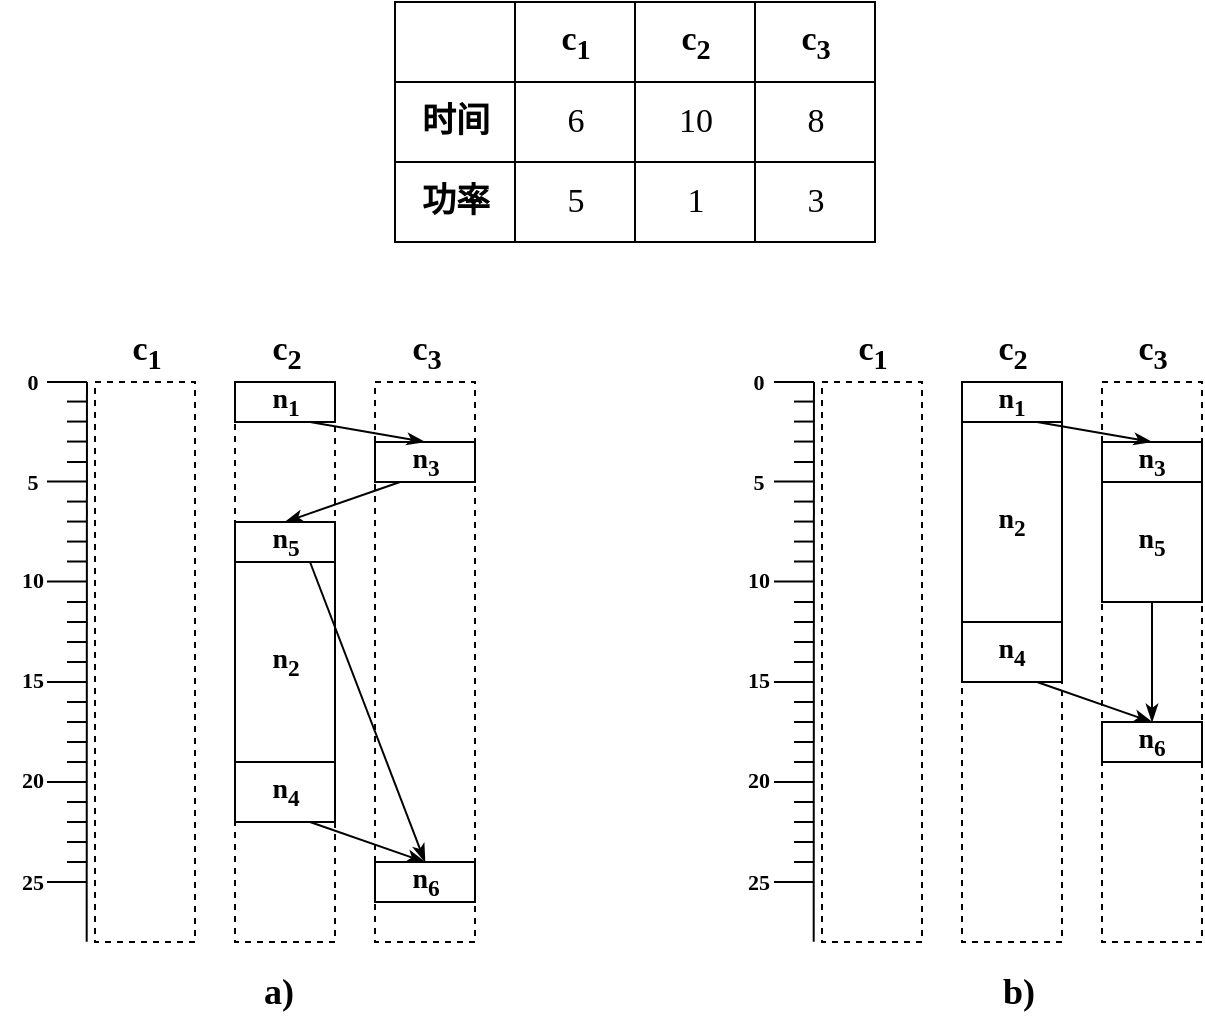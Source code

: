 <mxfile version="16.5.6" type="github" pages="3">
  <diagram id="_ePvyY0SdMCTQ3d5IvBk" name="Page-1">
    <mxGraphModel dx="2206" dy="873" grid="1" gridSize="10" guides="1" tooltips="1" connect="1" arrows="1" fold="1" page="1" pageScale="1" pageWidth="827" pageHeight="1169" math="0" shadow="0">
      <root>
        <mxCell id="0" />
        <mxCell id="1" parent="0" />
        <mxCell id="EeZjTFLyvknvzQHMmspw-1" value="" style="rounded=0;whiteSpace=wrap;html=1;fontFamily=Times New Roman;fontSize=17;fontColor=#000000;dashed=1;" vertex="1" parent="1">
          <mxGeometry x="123.5" y="380" width="50" height="280" as="geometry" />
        </mxCell>
        <mxCell id="EeZjTFLyvknvzQHMmspw-2" value="&lt;b&gt;c&lt;sub&gt;1&lt;/sub&gt;&lt;/b&gt;" style="text;html=1;align=center;verticalAlign=middle;resizable=0;points=[];autosize=1;strokeColor=none;fillColor=none;fontSize=17;fontFamily=Times New Roman;fontColor=#000000;" vertex="1" parent="1">
          <mxGeometry x="133.5" y="350" width="30" height="30" as="geometry" />
        </mxCell>
        <mxCell id="EeZjTFLyvknvzQHMmspw-3" value="" style="rounded=0;whiteSpace=wrap;html=1;fontFamily=Times New Roman;fontSize=17;fontColor=#000000;" vertex="1" parent="1">
          <mxGeometry x="193.5" y="380" width="50" height="20" as="geometry" />
        </mxCell>
        <mxCell id="EeZjTFLyvknvzQHMmspw-4" value="" style="endArrow=none;html=1;rounded=0;fontFamily=Times New Roman;fontSize=17;fontColor=#000000;entryX=0;entryY=0;entryDx=0;entryDy=0;" edge="1" parent="1">
          <mxGeometry width="50" height="50" relative="1" as="geometry">
            <mxPoint x="109.5" y="630" as="sourcePoint" />
            <mxPoint x="119.5" y="630" as="targetPoint" />
            <Array as="points">
              <mxPoint x="99.5" y="630" />
              <mxPoint x="109.5" y="630" />
            </Array>
          </mxGeometry>
        </mxCell>
        <mxCell id="EeZjTFLyvknvzQHMmspw-5" value="&lt;b&gt;&lt;font style=&quot;font-size: 11px&quot;&gt;0&lt;/font&gt;&lt;/b&gt;" style="text;html=1;align=center;verticalAlign=middle;resizable=0;points=[];autosize=1;strokeColor=none;fillColor=none;fontSize=17;fontFamily=Times New Roman;fontColor=#000000;" vertex="1" parent="1">
          <mxGeometry x="81.5" y="364" width="20" height="30" as="geometry" />
        </mxCell>
        <mxCell id="EeZjTFLyvknvzQHMmspw-6" value="&lt;b&gt;&lt;font style=&quot;font-size: 11px&quot;&gt;5&lt;/font&gt;&lt;/b&gt;" style="text;html=1;align=center;verticalAlign=middle;resizable=0;points=[];autosize=1;strokeColor=none;fillColor=none;fontSize=17;fontFamily=Times New Roman;fontColor=#000000;" vertex="1" parent="1">
          <mxGeometry x="81.5" y="414" width="20" height="30" as="geometry" />
        </mxCell>
        <mxCell id="EeZjTFLyvknvzQHMmspw-7" value="&lt;b&gt;&lt;font style=&quot;font-size: 11px&quot;&gt;10&lt;/font&gt;&lt;/b&gt;" style="text;html=1;align=center;verticalAlign=middle;resizable=0;points=[];autosize=1;strokeColor=none;fillColor=none;fontSize=17;fontFamily=Times New Roman;fontColor=#000000;" vertex="1" parent="1">
          <mxGeometry x="76.5" y="463" width="30" height="30" as="geometry" />
        </mxCell>
        <mxCell id="EeZjTFLyvknvzQHMmspw-8" value="&lt;b&gt;&lt;font style=&quot;font-size: 11px&quot;&gt;15&lt;/font&gt;&lt;/b&gt;" style="text;html=1;align=center;verticalAlign=middle;resizable=0;points=[];autosize=1;strokeColor=none;fillColor=none;fontSize=17;fontFamily=Times New Roman;fontColor=#000000;" vertex="1" parent="1">
          <mxGeometry x="76.5" y="513" width="30" height="30" as="geometry" />
        </mxCell>
        <mxCell id="EeZjTFLyvknvzQHMmspw-9" value="&lt;b&gt;&lt;font style=&quot;font-size: 11px&quot;&gt;20&lt;/font&gt;&lt;/b&gt;" style="text;html=1;align=center;verticalAlign=middle;resizable=0;points=[];autosize=1;strokeColor=none;fillColor=none;fontSize=17;fontFamily=Times New Roman;fontColor=#000000;" vertex="1" parent="1">
          <mxGeometry x="76.5" y="563" width="30" height="30" as="geometry" />
        </mxCell>
        <mxCell id="EeZjTFLyvknvzQHMmspw-10" value="&lt;b&gt;&lt;font style=&quot;font-size: 11px&quot;&gt;25&lt;/font&gt;&lt;/b&gt;" style="text;html=1;align=center;verticalAlign=middle;resizable=0;points=[];autosize=1;strokeColor=none;fillColor=none;fontSize=17;fontFamily=Times New Roman;fontColor=#000000;" vertex="1" parent="1">
          <mxGeometry x="76.5" y="614" width="30" height="30" as="geometry" />
        </mxCell>
        <mxCell id="EeZjTFLyvknvzQHMmspw-11" value="" style="endArrow=none;html=1;rounded=0;fontFamily=Times New Roman;fontSize=11;fontColor=#000000;" edge="1" parent="1">
          <mxGeometry width="50" height="50" relative="1" as="geometry">
            <mxPoint x="119.5" y="620" as="sourcePoint" />
            <mxPoint x="109.5" y="620" as="targetPoint" />
          </mxGeometry>
        </mxCell>
        <mxCell id="EeZjTFLyvknvzQHMmspw-12" value="" style="endArrow=none;html=1;rounded=0;fontFamily=Times New Roman;fontSize=11;fontColor=#000000;exitX=-0.01;exitY=0.857;exitDx=0;exitDy=0;exitPerimeter=0;" edge="1" parent="1">
          <mxGeometry width="50" height="50" relative="1" as="geometry">
            <mxPoint x="119.5" y="610" as="sourcePoint" />
            <mxPoint x="109.5" y="610" as="targetPoint" />
          </mxGeometry>
        </mxCell>
        <mxCell id="EeZjTFLyvknvzQHMmspw-13" value="" style="endArrow=none;html=1;rounded=0;fontFamily=Times New Roman;fontSize=11;fontColor=#000000;exitX=-0.01;exitY=0.857;exitDx=0;exitDy=0;exitPerimeter=0;" edge="1" parent="1">
          <mxGeometry width="50" height="50" relative="1" as="geometry">
            <mxPoint x="119.5" y="600" as="sourcePoint" />
            <mxPoint x="109.5" y="600" as="targetPoint" />
          </mxGeometry>
        </mxCell>
        <mxCell id="EeZjTFLyvknvzQHMmspw-14" value="" style="endArrow=none;html=1;rounded=0;fontFamily=Times New Roman;fontSize=11;fontColor=#000000;exitX=-0.01;exitY=0.857;exitDx=0;exitDy=0;exitPerimeter=0;" edge="1" parent="1">
          <mxGeometry width="50" height="50" relative="1" as="geometry">
            <mxPoint x="119.5" y="590" as="sourcePoint" />
            <mxPoint x="109.5" y="590" as="targetPoint" />
          </mxGeometry>
        </mxCell>
        <mxCell id="EeZjTFLyvknvzQHMmspw-15" value="" style="endArrow=none;html=1;rounded=0;fontFamily=Times New Roman;fontSize=17;fontColor=#000000;entryX=0;entryY=0;entryDx=0;entryDy=0;" edge="1" parent="1">
          <mxGeometry width="50" height="50" relative="1" as="geometry">
            <mxPoint x="109.5" y="580" as="sourcePoint" />
            <mxPoint x="119.5" y="580" as="targetPoint" />
            <Array as="points">
              <mxPoint x="99.5" y="580" />
              <mxPoint x="109.5" y="580" />
            </Array>
          </mxGeometry>
        </mxCell>
        <mxCell id="EeZjTFLyvknvzQHMmspw-16" value="" style="endArrow=none;html=1;rounded=0;fontFamily=Times New Roman;fontSize=11;fontColor=#000000;exitX=-0.01;exitY=0.857;exitDx=0;exitDy=0;exitPerimeter=0;" edge="1" parent="1">
          <mxGeometry width="50" height="50" relative="1" as="geometry">
            <mxPoint x="119" y="569.96" as="sourcePoint" />
            <mxPoint x="109.5" y="570" as="targetPoint" />
          </mxGeometry>
        </mxCell>
        <mxCell id="EeZjTFLyvknvzQHMmspw-17" value="" style="endArrow=none;html=1;rounded=0;fontFamily=Times New Roman;fontSize=11;fontColor=#000000;exitX=-0.01;exitY=0.857;exitDx=0;exitDy=0;exitPerimeter=0;" edge="1" parent="1">
          <mxGeometry width="50" height="50" relative="1" as="geometry">
            <mxPoint x="119.5" y="560" as="sourcePoint" />
            <mxPoint x="109.5" y="560" as="targetPoint" />
          </mxGeometry>
        </mxCell>
        <mxCell id="EeZjTFLyvknvzQHMmspw-18" value="" style="endArrow=none;html=1;rounded=0;fontFamily=Times New Roman;fontSize=11;fontColor=#000000;exitX=-0.01;exitY=0.857;exitDx=0;exitDy=0;exitPerimeter=0;" edge="1" parent="1">
          <mxGeometry width="50" height="50" relative="1" as="geometry">
            <mxPoint x="119.5" y="550" as="sourcePoint" />
            <mxPoint x="109.5" y="550" as="targetPoint" />
          </mxGeometry>
        </mxCell>
        <mxCell id="EeZjTFLyvknvzQHMmspw-19" value="" style="endArrow=none;html=1;rounded=0;fontFamily=Times New Roman;fontSize=11;fontColor=#000000;exitX=-0.01;exitY=0.857;exitDx=0;exitDy=0;exitPerimeter=0;" edge="1" parent="1">
          <mxGeometry width="50" height="50" relative="1" as="geometry">
            <mxPoint x="119.5" y="540" as="sourcePoint" />
            <mxPoint x="109.5" y="540" as="targetPoint" />
          </mxGeometry>
        </mxCell>
        <mxCell id="EeZjTFLyvknvzQHMmspw-20" value="" style="endArrow=none;html=1;rounded=0;fontFamily=Times New Roman;fontSize=17;fontColor=#000000;entryX=0;entryY=0;entryDx=0;entryDy=0;" edge="1" parent="1">
          <mxGeometry width="50" height="50" relative="1" as="geometry">
            <mxPoint x="109.5" y="530" as="sourcePoint" />
            <mxPoint x="119.5" y="530" as="targetPoint" />
            <Array as="points">
              <mxPoint x="99.5" y="530" />
              <mxPoint x="109.5" y="530" />
            </Array>
          </mxGeometry>
        </mxCell>
        <mxCell id="EeZjTFLyvknvzQHMmspw-21" value="" style="endArrow=none;html=1;rounded=0;fontFamily=Times New Roman;fontSize=11;fontColor=#000000;exitX=-0.01;exitY=0.857;exitDx=0;exitDy=0;exitPerimeter=0;" edge="1" parent="1">
          <mxGeometry width="50" height="50" relative="1" as="geometry">
            <mxPoint x="119" y="519.96" as="sourcePoint" />
            <mxPoint x="109.5" y="520" as="targetPoint" />
          </mxGeometry>
        </mxCell>
        <mxCell id="EeZjTFLyvknvzQHMmspw-22" value="" style="endArrow=none;html=1;rounded=0;fontFamily=Times New Roman;fontSize=11;fontColor=#000000;exitX=-0.01;exitY=0.857;exitDx=0;exitDy=0;exitPerimeter=0;" edge="1" parent="1">
          <mxGeometry width="50" height="50" relative="1" as="geometry">
            <mxPoint x="119.5" y="510" as="sourcePoint" />
            <mxPoint x="109.5" y="510" as="targetPoint" />
          </mxGeometry>
        </mxCell>
        <mxCell id="EeZjTFLyvknvzQHMmspw-23" value="" style="endArrow=none;html=1;rounded=0;fontFamily=Times New Roman;fontSize=11;fontColor=#000000;exitX=-0.01;exitY=0.857;exitDx=0;exitDy=0;exitPerimeter=0;" edge="1" parent="1">
          <mxGeometry width="50" height="50" relative="1" as="geometry">
            <mxPoint x="119.5" y="500" as="sourcePoint" />
            <mxPoint x="109.5" y="500" as="targetPoint" />
          </mxGeometry>
        </mxCell>
        <mxCell id="EeZjTFLyvknvzQHMmspw-24" value="" style="endArrow=none;html=1;rounded=0;fontFamily=Times New Roman;fontSize=11;fontColor=#000000;exitX=-0.01;exitY=0.857;exitDx=0;exitDy=0;exitPerimeter=0;" edge="1" parent="1">
          <mxGeometry width="50" height="50" relative="1" as="geometry">
            <mxPoint x="119.5" y="490" as="sourcePoint" />
            <mxPoint x="109.5" y="490" as="targetPoint" />
            <Array as="points">
              <mxPoint x="119.5" y="490" />
            </Array>
          </mxGeometry>
        </mxCell>
        <mxCell id="EeZjTFLyvknvzQHMmspw-25" value="" style="endArrow=none;html=1;rounded=0;fontFamily=Times New Roman;fontSize=17;fontColor=#000000;entryX=0;entryY=0;entryDx=0;entryDy=0;" edge="1" parent="1">
          <mxGeometry width="50" height="50" relative="1" as="geometry">
            <mxPoint x="109.5" y="580" as="sourcePoint" />
            <mxPoint x="119.5" y="580" as="targetPoint" />
            <Array as="points">
              <mxPoint x="99.5" y="580" />
              <mxPoint x="109.5" y="580" />
            </Array>
          </mxGeometry>
        </mxCell>
        <mxCell id="EeZjTFLyvknvzQHMmspw-26" value="" style="endArrow=none;html=1;rounded=0;fontFamily=Times New Roman;fontSize=11;fontColor=#000000;exitX=-0.01;exitY=0.857;exitDx=0;exitDy=0;exitPerimeter=0;" edge="1" parent="1">
          <mxGeometry width="50" height="50" relative="1" as="geometry">
            <mxPoint x="119" y="569.96" as="sourcePoint" />
            <mxPoint x="109.5" y="570" as="targetPoint" />
          </mxGeometry>
        </mxCell>
        <mxCell id="EeZjTFLyvknvzQHMmspw-27" value="" style="endArrow=none;html=1;rounded=0;fontFamily=Times New Roman;fontSize=11;fontColor=#000000;exitX=-0.01;exitY=0.857;exitDx=0;exitDy=0;exitPerimeter=0;" edge="1" parent="1">
          <mxGeometry width="50" height="50" relative="1" as="geometry">
            <mxPoint x="119.5" y="560" as="sourcePoint" />
            <mxPoint x="109.5" y="560" as="targetPoint" />
          </mxGeometry>
        </mxCell>
        <mxCell id="EeZjTFLyvknvzQHMmspw-28" value="" style="endArrow=none;html=1;rounded=0;fontFamily=Times New Roman;fontSize=11;fontColor=#000000;exitX=-0.01;exitY=0.857;exitDx=0;exitDy=0;exitPerimeter=0;" edge="1" parent="1">
          <mxGeometry width="50" height="50" relative="1" as="geometry">
            <mxPoint x="119.5" y="550" as="sourcePoint" />
            <mxPoint x="109.5" y="550" as="targetPoint" />
          </mxGeometry>
        </mxCell>
        <mxCell id="EeZjTFLyvknvzQHMmspw-29" value="" style="endArrow=none;html=1;rounded=0;fontFamily=Times New Roman;fontSize=17;fontColor=#000000;entryX=0;entryY=0;entryDx=0;entryDy=0;" edge="1" parent="1">
          <mxGeometry width="50" height="50" relative="1" as="geometry">
            <mxPoint x="109.5" y="479.78" as="sourcePoint" />
            <mxPoint x="119.5" y="479.78" as="targetPoint" />
            <Array as="points">
              <mxPoint x="99.5" y="479.78" />
              <mxPoint x="109.5" y="479.78" />
            </Array>
          </mxGeometry>
        </mxCell>
        <mxCell id="EeZjTFLyvknvzQHMmspw-30" value="" style="endArrow=none;html=1;rounded=0;fontFamily=Times New Roman;fontSize=11;fontColor=#000000;exitX=-0.01;exitY=0.857;exitDx=0;exitDy=0;exitPerimeter=0;" edge="1" parent="1">
          <mxGeometry width="50" height="50" relative="1" as="geometry">
            <mxPoint x="119" y="469.74" as="sourcePoint" />
            <mxPoint x="109.5" y="469.78" as="targetPoint" />
          </mxGeometry>
        </mxCell>
        <mxCell id="EeZjTFLyvknvzQHMmspw-31" value="" style="endArrow=none;html=1;rounded=0;fontFamily=Times New Roman;fontSize=11;fontColor=#000000;exitX=-0.01;exitY=0.857;exitDx=0;exitDy=0;exitPerimeter=0;" edge="1" parent="1">
          <mxGeometry width="50" height="50" relative="1" as="geometry">
            <mxPoint x="119.5" y="459.78" as="sourcePoint" />
            <mxPoint x="109.5" y="459.78" as="targetPoint" />
          </mxGeometry>
        </mxCell>
        <mxCell id="EeZjTFLyvknvzQHMmspw-32" value="" style="endArrow=none;html=1;rounded=0;fontFamily=Times New Roman;fontSize=11;fontColor=#000000;exitX=-0.01;exitY=0.857;exitDx=0;exitDy=0;exitPerimeter=0;" edge="1" parent="1">
          <mxGeometry width="50" height="50" relative="1" as="geometry">
            <mxPoint x="119.5" y="449.78" as="sourcePoint" />
            <mxPoint x="109.5" y="449.78" as="targetPoint" />
          </mxGeometry>
        </mxCell>
        <mxCell id="EeZjTFLyvknvzQHMmspw-33" value="" style="endArrow=none;html=1;rounded=0;fontFamily=Times New Roman;fontSize=11;fontColor=#000000;exitX=-0.01;exitY=0.857;exitDx=0;exitDy=0;exitPerimeter=0;" edge="1" parent="1">
          <mxGeometry width="50" height="50" relative="1" as="geometry">
            <mxPoint x="119.5" y="439.78" as="sourcePoint" />
            <mxPoint x="109.5" y="439.78" as="targetPoint" />
          </mxGeometry>
        </mxCell>
        <mxCell id="EeZjTFLyvknvzQHMmspw-34" value="" style="endArrow=none;html=1;rounded=0;fontFamily=Times New Roman;fontSize=11;fontColor=#000000;exitX=-0.01;exitY=0.857;exitDx=0;exitDy=0;exitPerimeter=0;" edge="1" parent="1">
          <mxGeometry width="50" height="50" relative="1" as="geometry">
            <mxPoint x="119.5" y="389.78" as="sourcePoint" />
            <mxPoint x="109.5" y="389.78" as="targetPoint" />
          </mxGeometry>
        </mxCell>
        <mxCell id="EeZjTFLyvknvzQHMmspw-35" value="" style="endArrow=none;html=1;rounded=0;fontFamily=Times New Roman;fontSize=17;fontColor=#000000;entryX=0;entryY=0;entryDx=0;entryDy=0;" edge="1" parent="1">
          <mxGeometry width="50" height="50" relative="1" as="geometry">
            <mxPoint x="109.5" y="429.78" as="sourcePoint" />
            <mxPoint x="119.5" y="429.78" as="targetPoint" />
            <Array as="points">
              <mxPoint x="99.5" y="429.78" />
              <mxPoint x="109.5" y="429.78" />
            </Array>
          </mxGeometry>
        </mxCell>
        <mxCell id="EeZjTFLyvknvzQHMmspw-36" value="" style="endArrow=none;html=1;rounded=0;fontFamily=Times New Roman;fontSize=11;fontColor=#000000;startArrow=none;" edge="1" parent="1">
          <mxGeometry width="50" height="50" relative="1" as="geometry">
            <mxPoint x="119.5" y="420.0" as="sourcePoint" />
            <mxPoint x="109.5" y="420.0" as="targetPoint" />
          </mxGeometry>
        </mxCell>
        <mxCell id="EeZjTFLyvknvzQHMmspw-37" value="" style="endArrow=none;html=1;rounded=0;fontFamily=Times New Roman;fontSize=11;fontColor=#000000;exitX=-0.01;exitY=0.857;exitDx=0;exitDy=0;exitPerimeter=0;" edge="1" parent="1">
          <mxGeometry width="50" height="50" relative="1" as="geometry">
            <mxPoint x="119.5" y="409.78" as="sourcePoint" />
            <mxPoint x="109.5" y="409.78" as="targetPoint" />
          </mxGeometry>
        </mxCell>
        <mxCell id="EeZjTFLyvknvzQHMmspw-38" value="" style="endArrow=none;html=1;rounded=0;fontFamily=Times New Roman;fontSize=11;fontColor=#000000;exitX=-0.01;exitY=0.857;exitDx=0;exitDy=0;exitPerimeter=0;" edge="1" parent="1">
          <mxGeometry width="50" height="50" relative="1" as="geometry">
            <mxPoint x="119.5" y="399.78" as="sourcePoint" />
            <mxPoint x="109.5" y="399.78" as="targetPoint" />
          </mxGeometry>
        </mxCell>
        <mxCell id="EeZjTFLyvknvzQHMmspw-39" value="" style="endArrow=none;html=1;rounded=0;fontFamily=Times New Roman;fontSize=17;fontColor=#000000;entryX=0;entryY=0;entryDx=0;entryDy=0;" edge="1" parent="1">
          <mxGeometry width="50" height="50" relative="1" as="geometry">
            <mxPoint x="109.5" y="380.0" as="sourcePoint" />
            <mxPoint x="119.5" y="380.0" as="targetPoint" />
            <Array as="points">
              <mxPoint x="99.5" y="380" />
              <mxPoint x="109.5" y="380" />
            </Array>
          </mxGeometry>
        </mxCell>
        <mxCell id="EeZjTFLyvknvzQHMmspw-40" value="" style="rounded=0;whiteSpace=wrap;html=1;fontFamily=Times New Roman;fontSize=17;fontColor=#000000;dashed=1;" vertex="1" parent="1">
          <mxGeometry x="193.5" y="380" width="50" height="280" as="geometry" />
        </mxCell>
        <mxCell id="EeZjTFLyvknvzQHMmspw-41" value="&lt;b&gt;c&lt;sub&gt;2&lt;/sub&gt;&lt;/b&gt;" style="text;html=1;align=center;verticalAlign=middle;resizable=0;points=[];autosize=1;strokeColor=none;fillColor=none;fontSize=17;fontFamily=Times New Roman;fontColor=#000000;" vertex="1" parent="1">
          <mxGeometry x="203.5" y="350" width="30" height="30" as="geometry" />
        </mxCell>
        <mxCell id="EeZjTFLyvknvzQHMmspw-42" value="" style="rounded=0;whiteSpace=wrap;html=1;fontFamily=Times New Roman;fontSize=17;fontColor=#000000;dashed=1;" vertex="1" parent="1">
          <mxGeometry x="263.5" y="380" width="50" height="280" as="geometry" />
        </mxCell>
        <mxCell id="EeZjTFLyvknvzQHMmspw-43" value="&lt;b&gt;c&lt;sub&gt;3&lt;/sub&gt;&lt;/b&gt;" style="text;html=1;align=center;verticalAlign=middle;resizable=0;points=[];autosize=1;strokeColor=none;fillColor=none;fontSize=17;fontFamily=Times New Roman;fontColor=#000000;" vertex="1" parent="1">
          <mxGeometry x="273.5" y="350" width="30" height="30" as="geometry" />
        </mxCell>
        <mxCell id="EeZjTFLyvknvzQHMmspw-44" value="&lt;b style=&quot;font-size: 14px&quot;&gt;n&lt;sub&gt;2&lt;/sub&gt;&lt;/b&gt;" style="rounded=0;whiteSpace=wrap;html=1;fontFamily=Times New Roman;fontSize=11;fontColor=#000000;" vertex="1" parent="1">
          <mxGeometry x="193.5" y="470" width="50" height="100" as="geometry" />
        </mxCell>
        <mxCell id="EeZjTFLyvknvzQHMmspw-45" value="&lt;b style=&quot;font-size: 14px&quot;&gt;n&lt;sub&gt;1&lt;/sub&gt;&lt;/b&gt;" style="rounded=0;whiteSpace=wrap;html=1;fontFamily=Times New Roman;fontSize=11;fontColor=#000000;" vertex="1" parent="1">
          <mxGeometry x="193.5" y="380" width="50" height="20" as="geometry" />
        </mxCell>
        <mxCell id="EeZjTFLyvknvzQHMmspw-46" value="&lt;b style=&quot;font-size: 14px&quot;&gt;n&lt;sub&gt;3&lt;/sub&gt;&lt;/b&gt;" style="rounded=0;whiteSpace=wrap;html=1;fontFamily=Times New Roman;fontSize=11;fontColor=#000000;" vertex="1" parent="1">
          <mxGeometry x="263.5" y="410" width="50" height="20" as="geometry" />
        </mxCell>
        <mxCell id="EeZjTFLyvknvzQHMmspw-47" value="&lt;b style=&quot;font-size: 14px&quot;&gt;n&lt;sub&gt;5&lt;/sub&gt;&lt;/b&gt;" style="rounded=0;whiteSpace=wrap;html=1;fontFamily=Times New Roman;fontSize=11;fontColor=#000000;" vertex="1" parent="1">
          <mxGeometry x="193.5" y="450" width="50" height="20" as="geometry" />
        </mxCell>
        <mxCell id="EeZjTFLyvknvzQHMmspw-48" value="&lt;b style=&quot;font-size: 14px&quot;&gt;n&lt;sub&gt;4&lt;/sub&gt;&lt;/b&gt;" style="rounded=0;whiteSpace=wrap;html=1;fontFamily=Times New Roman;fontSize=11;fontColor=#000000;" vertex="1" parent="1">
          <mxGeometry x="193.5" y="570" width="50" height="30" as="geometry" />
        </mxCell>
        <mxCell id="EeZjTFLyvknvzQHMmspw-49" value="&lt;b style=&quot;font-size: 14px&quot;&gt;n&lt;sub&gt;6&lt;/sub&gt;&lt;/b&gt;" style="rounded=0;whiteSpace=wrap;html=1;fontFamily=Times New Roman;fontSize=11;fontColor=#000000;" vertex="1" parent="1">
          <mxGeometry x="263.5" y="620" width="50" height="20" as="geometry" />
        </mxCell>
        <mxCell id="EeZjTFLyvknvzQHMmspw-50" value="" style="endArrow=none;html=1;rounded=0;fontFamily=Times New Roman;fontSize=14;fontColor=#000000;exitX=-0.003;exitY=0.989;exitDx=0;exitDy=0;exitPerimeter=0;" edge="1" parent="1">
          <mxGeometry width="50" height="50" relative="1" as="geometry">
            <mxPoint x="119.34" y="659.92" as="sourcePoint" />
            <mxPoint x="119.49" y="380.0" as="targetPoint" />
          </mxGeometry>
        </mxCell>
        <mxCell id="EeZjTFLyvknvzQHMmspw-51" value="" style="endArrow=classicThin;html=1;rounded=0;fontFamily=Times New Roman;fontSize=14;fontColor=#000000;exitX=0.75;exitY=1;exitDx=0;exitDy=0;entryX=0.5;entryY=0;entryDx=0;entryDy=0;endFill=1;" edge="1" parent="1" source="EeZjTFLyvknvzQHMmspw-45" target="EeZjTFLyvknvzQHMmspw-46">
          <mxGeometry width="50" height="50" relative="1" as="geometry">
            <mxPoint x="216" y="410" as="sourcePoint" />
            <mxPoint x="158.5" y="430" as="targetPoint" />
          </mxGeometry>
        </mxCell>
        <mxCell id="EeZjTFLyvknvzQHMmspw-52" value="" style="endArrow=classicThin;html=1;rounded=0;fontFamily=Times New Roman;fontSize=14;fontColor=#000000;exitX=0.25;exitY=1;exitDx=0;exitDy=0;entryX=0.5;entryY=0;entryDx=0;entryDy=0;endFill=1;" edge="1" parent="1" source="EeZjTFLyvknvzQHMmspw-46" target="EeZjTFLyvknvzQHMmspw-47">
          <mxGeometry width="50" height="50" relative="1" as="geometry">
            <mxPoint x="226" y="420" as="sourcePoint" />
            <mxPoint x="168.5" y="440" as="targetPoint" />
          </mxGeometry>
        </mxCell>
        <mxCell id="EeZjTFLyvknvzQHMmspw-53" value="" style="endArrow=classicThin;html=1;rounded=0;fontFamily=Times New Roman;fontSize=14;fontColor=#000000;exitX=0.75;exitY=1;exitDx=0;exitDy=0;entryX=0.5;entryY=0;entryDx=0;entryDy=0;endFill=1;" edge="1" parent="1" source="EeZjTFLyvknvzQHMmspw-48" target="EeZjTFLyvknvzQHMmspw-49">
          <mxGeometry width="50" height="50" relative="1" as="geometry">
            <mxPoint x="246" y="490" as="sourcePoint" />
            <mxPoint x="188.5" y="510" as="targetPoint" />
          </mxGeometry>
        </mxCell>
        <mxCell id="EeZjTFLyvknvzQHMmspw-54" value="" style="endArrow=classicThin;html=1;rounded=0;fontFamily=Times New Roman;fontSize=14;fontColor=#000000;exitX=0.75;exitY=1;exitDx=0;exitDy=0;entryX=0.5;entryY=0;entryDx=0;entryDy=0;endFill=1;" edge="1" parent="1" source="EeZjTFLyvknvzQHMmspw-47" target="EeZjTFLyvknvzQHMmspw-49">
          <mxGeometry width="50" height="50" relative="1" as="geometry">
            <mxPoint x="256" y="450" as="sourcePoint" />
            <mxPoint x="198.5" y="470" as="targetPoint" />
          </mxGeometry>
        </mxCell>
        <mxCell id="EeZjTFLyvknvzQHMmspw-55" value="" style="rounded=0;whiteSpace=wrap;html=1;fontFamily=Times New Roman;fontSize=17;fontColor=#000000;dashed=1;" vertex="1" parent="1">
          <mxGeometry x="487" y="380" width="50" height="280" as="geometry" />
        </mxCell>
        <mxCell id="EeZjTFLyvknvzQHMmspw-56" value="&lt;b&gt;c&lt;sub&gt;1&lt;/sub&gt;&lt;/b&gt;" style="text;html=1;align=center;verticalAlign=middle;resizable=0;points=[];autosize=1;strokeColor=none;fillColor=none;fontSize=17;fontFamily=Times New Roman;fontColor=#000000;" vertex="1" parent="1">
          <mxGeometry x="497" y="350" width="30" height="30" as="geometry" />
        </mxCell>
        <mxCell id="EeZjTFLyvknvzQHMmspw-57" value="" style="rounded=0;whiteSpace=wrap;html=1;fontFamily=Times New Roman;fontSize=17;fontColor=#000000;" vertex="1" parent="1">
          <mxGeometry x="557" y="380" width="50" height="20" as="geometry" />
        </mxCell>
        <mxCell id="EeZjTFLyvknvzQHMmspw-58" value="" style="endArrow=none;html=1;rounded=0;fontFamily=Times New Roman;fontSize=17;fontColor=#000000;entryX=0;entryY=0;entryDx=0;entryDy=0;" edge="1" parent="1">
          <mxGeometry width="50" height="50" relative="1" as="geometry">
            <mxPoint x="473.0" y="630" as="sourcePoint" />
            <mxPoint x="483.0" y="630" as="targetPoint" />
            <Array as="points">
              <mxPoint x="463" y="630" />
              <mxPoint x="473" y="630" />
            </Array>
          </mxGeometry>
        </mxCell>
        <mxCell id="EeZjTFLyvknvzQHMmspw-59" value="&lt;b&gt;&lt;font style=&quot;font-size: 11px&quot;&gt;0&lt;/font&gt;&lt;/b&gt;" style="text;html=1;align=center;verticalAlign=middle;resizable=0;points=[];autosize=1;strokeColor=none;fillColor=none;fontSize=17;fontFamily=Times New Roman;fontColor=#000000;" vertex="1" parent="1">
          <mxGeometry x="445" y="364" width="20" height="30" as="geometry" />
        </mxCell>
        <mxCell id="EeZjTFLyvknvzQHMmspw-60" value="&lt;b&gt;&lt;font style=&quot;font-size: 11px&quot;&gt;5&lt;/font&gt;&lt;/b&gt;" style="text;html=1;align=center;verticalAlign=middle;resizable=0;points=[];autosize=1;strokeColor=none;fillColor=none;fontSize=17;fontFamily=Times New Roman;fontColor=#000000;" vertex="1" parent="1">
          <mxGeometry x="445" y="414" width="20" height="30" as="geometry" />
        </mxCell>
        <mxCell id="EeZjTFLyvknvzQHMmspw-61" value="&lt;b&gt;&lt;font style=&quot;font-size: 11px&quot;&gt;10&lt;/font&gt;&lt;/b&gt;" style="text;html=1;align=center;verticalAlign=middle;resizable=0;points=[];autosize=1;strokeColor=none;fillColor=none;fontSize=17;fontFamily=Times New Roman;fontColor=#000000;" vertex="1" parent="1">
          <mxGeometry x="440" y="463" width="30" height="30" as="geometry" />
        </mxCell>
        <mxCell id="EeZjTFLyvknvzQHMmspw-62" value="&lt;b&gt;&lt;font style=&quot;font-size: 11px&quot;&gt;15&lt;/font&gt;&lt;/b&gt;" style="text;html=1;align=center;verticalAlign=middle;resizable=0;points=[];autosize=1;strokeColor=none;fillColor=none;fontSize=17;fontFamily=Times New Roman;fontColor=#000000;" vertex="1" parent="1">
          <mxGeometry x="440" y="513" width="30" height="30" as="geometry" />
        </mxCell>
        <mxCell id="EeZjTFLyvknvzQHMmspw-63" value="&lt;b&gt;&lt;font style=&quot;font-size: 11px&quot;&gt;20&lt;/font&gt;&lt;/b&gt;" style="text;html=1;align=center;verticalAlign=middle;resizable=0;points=[];autosize=1;strokeColor=none;fillColor=none;fontSize=17;fontFamily=Times New Roman;fontColor=#000000;" vertex="1" parent="1">
          <mxGeometry x="440" y="563" width="30" height="30" as="geometry" />
        </mxCell>
        <mxCell id="EeZjTFLyvknvzQHMmspw-64" value="&lt;b&gt;&lt;font style=&quot;font-size: 11px&quot;&gt;25&lt;/font&gt;&lt;/b&gt;" style="text;html=1;align=center;verticalAlign=middle;resizable=0;points=[];autosize=1;strokeColor=none;fillColor=none;fontSize=17;fontFamily=Times New Roman;fontColor=#000000;" vertex="1" parent="1">
          <mxGeometry x="440" y="614" width="30" height="30" as="geometry" />
        </mxCell>
        <mxCell id="EeZjTFLyvknvzQHMmspw-65" value="" style="endArrow=none;html=1;rounded=0;fontFamily=Times New Roman;fontSize=11;fontColor=#000000;" edge="1" parent="1">
          <mxGeometry width="50" height="50" relative="1" as="geometry">
            <mxPoint x="483.0" y="620" as="sourcePoint" />
            <mxPoint x="473.0" y="620" as="targetPoint" />
          </mxGeometry>
        </mxCell>
        <mxCell id="EeZjTFLyvknvzQHMmspw-66" value="" style="endArrow=none;html=1;rounded=0;fontFamily=Times New Roman;fontSize=11;fontColor=#000000;exitX=-0.01;exitY=0.857;exitDx=0;exitDy=0;exitPerimeter=0;" edge="1" parent="1">
          <mxGeometry width="50" height="50" relative="1" as="geometry">
            <mxPoint x="483.0" y="610" as="sourcePoint" />
            <mxPoint x="473.0" y="610" as="targetPoint" />
          </mxGeometry>
        </mxCell>
        <mxCell id="EeZjTFLyvknvzQHMmspw-67" value="" style="endArrow=none;html=1;rounded=0;fontFamily=Times New Roman;fontSize=11;fontColor=#000000;exitX=-0.01;exitY=0.857;exitDx=0;exitDy=0;exitPerimeter=0;" edge="1" parent="1">
          <mxGeometry width="50" height="50" relative="1" as="geometry">
            <mxPoint x="483.0" y="600" as="sourcePoint" />
            <mxPoint x="473.0" y="600" as="targetPoint" />
          </mxGeometry>
        </mxCell>
        <mxCell id="EeZjTFLyvknvzQHMmspw-68" value="" style="endArrow=none;html=1;rounded=0;fontFamily=Times New Roman;fontSize=11;fontColor=#000000;exitX=-0.01;exitY=0.857;exitDx=0;exitDy=0;exitPerimeter=0;" edge="1" parent="1">
          <mxGeometry width="50" height="50" relative="1" as="geometry">
            <mxPoint x="483.0" y="590" as="sourcePoint" />
            <mxPoint x="473.0" y="590" as="targetPoint" />
          </mxGeometry>
        </mxCell>
        <mxCell id="EeZjTFLyvknvzQHMmspw-69" value="" style="endArrow=none;html=1;rounded=0;fontFamily=Times New Roman;fontSize=17;fontColor=#000000;entryX=0;entryY=0;entryDx=0;entryDy=0;" edge="1" parent="1">
          <mxGeometry width="50" height="50" relative="1" as="geometry">
            <mxPoint x="473.0" y="580" as="sourcePoint" />
            <mxPoint x="483.0" y="580" as="targetPoint" />
            <Array as="points">
              <mxPoint x="463" y="580" />
              <mxPoint x="473" y="580" />
            </Array>
          </mxGeometry>
        </mxCell>
        <mxCell id="EeZjTFLyvknvzQHMmspw-70" value="" style="endArrow=none;html=1;rounded=0;fontFamily=Times New Roman;fontSize=11;fontColor=#000000;exitX=-0.01;exitY=0.857;exitDx=0;exitDy=0;exitPerimeter=0;" edge="1" parent="1">
          <mxGeometry width="50" height="50" relative="1" as="geometry">
            <mxPoint x="482.5" y="569.96" as="sourcePoint" />
            <mxPoint x="473.0" y="570" as="targetPoint" />
          </mxGeometry>
        </mxCell>
        <mxCell id="EeZjTFLyvknvzQHMmspw-71" value="" style="endArrow=none;html=1;rounded=0;fontFamily=Times New Roman;fontSize=11;fontColor=#000000;exitX=-0.01;exitY=0.857;exitDx=0;exitDy=0;exitPerimeter=0;" edge="1" parent="1">
          <mxGeometry width="50" height="50" relative="1" as="geometry">
            <mxPoint x="483.0" y="560" as="sourcePoint" />
            <mxPoint x="473.0" y="560" as="targetPoint" />
          </mxGeometry>
        </mxCell>
        <mxCell id="EeZjTFLyvknvzQHMmspw-72" value="" style="endArrow=none;html=1;rounded=0;fontFamily=Times New Roman;fontSize=11;fontColor=#000000;exitX=-0.01;exitY=0.857;exitDx=0;exitDy=0;exitPerimeter=0;" edge="1" parent="1">
          <mxGeometry width="50" height="50" relative="1" as="geometry">
            <mxPoint x="483.0" y="550" as="sourcePoint" />
            <mxPoint x="473.0" y="550" as="targetPoint" />
          </mxGeometry>
        </mxCell>
        <mxCell id="EeZjTFLyvknvzQHMmspw-73" value="" style="endArrow=none;html=1;rounded=0;fontFamily=Times New Roman;fontSize=11;fontColor=#000000;exitX=-0.01;exitY=0.857;exitDx=0;exitDy=0;exitPerimeter=0;" edge="1" parent="1">
          <mxGeometry width="50" height="50" relative="1" as="geometry">
            <mxPoint x="483.0" y="540" as="sourcePoint" />
            <mxPoint x="473.0" y="540" as="targetPoint" />
          </mxGeometry>
        </mxCell>
        <mxCell id="EeZjTFLyvknvzQHMmspw-74" value="" style="endArrow=none;html=1;rounded=0;fontFamily=Times New Roman;fontSize=17;fontColor=#000000;entryX=0;entryY=0;entryDx=0;entryDy=0;" edge="1" parent="1">
          <mxGeometry width="50" height="50" relative="1" as="geometry">
            <mxPoint x="473.0" y="530" as="sourcePoint" />
            <mxPoint x="483.0" y="530" as="targetPoint" />
            <Array as="points">
              <mxPoint x="463" y="530" />
              <mxPoint x="473" y="530" />
            </Array>
          </mxGeometry>
        </mxCell>
        <mxCell id="EeZjTFLyvknvzQHMmspw-75" value="" style="endArrow=none;html=1;rounded=0;fontFamily=Times New Roman;fontSize=11;fontColor=#000000;exitX=-0.01;exitY=0.857;exitDx=0;exitDy=0;exitPerimeter=0;" edge="1" parent="1">
          <mxGeometry width="50" height="50" relative="1" as="geometry">
            <mxPoint x="482.5" y="519.96" as="sourcePoint" />
            <mxPoint x="473.0" y="520" as="targetPoint" />
          </mxGeometry>
        </mxCell>
        <mxCell id="EeZjTFLyvknvzQHMmspw-76" value="" style="endArrow=none;html=1;rounded=0;fontFamily=Times New Roman;fontSize=11;fontColor=#000000;exitX=-0.01;exitY=0.857;exitDx=0;exitDy=0;exitPerimeter=0;" edge="1" parent="1">
          <mxGeometry width="50" height="50" relative="1" as="geometry">
            <mxPoint x="483.0" y="510" as="sourcePoint" />
            <mxPoint x="473.0" y="510" as="targetPoint" />
          </mxGeometry>
        </mxCell>
        <mxCell id="EeZjTFLyvknvzQHMmspw-77" value="" style="endArrow=none;html=1;rounded=0;fontFamily=Times New Roman;fontSize=11;fontColor=#000000;exitX=-0.01;exitY=0.857;exitDx=0;exitDy=0;exitPerimeter=0;" edge="1" parent="1">
          <mxGeometry width="50" height="50" relative="1" as="geometry">
            <mxPoint x="483.0" y="500" as="sourcePoint" />
            <mxPoint x="473.0" y="500" as="targetPoint" />
          </mxGeometry>
        </mxCell>
        <mxCell id="EeZjTFLyvknvzQHMmspw-78" value="" style="endArrow=none;html=1;rounded=0;fontFamily=Times New Roman;fontSize=11;fontColor=#000000;exitX=-0.01;exitY=0.857;exitDx=0;exitDy=0;exitPerimeter=0;" edge="1" parent="1">
          <mxGeometry width="50" height="50" relative="1" as="geometry">
            <mxPoint x="483.0" y="490" as="sourcePoint" />
            <mxPoint x="473.0" y="490" as="targetPoint" />
            <Array as="points">
              <mxPoint x="483" y="490" />
            </Array>
          </mxGeometry>
        </mxCell>
        <mxCell id="EeZjTFLyvknvzQHMmspw-79" value="" style="endArrow=none;html=1;rounded=0;fontFamily=Times New Roman;fontSize=17;fontColor=#000000;entryX=0;entryY=0;entryDx=0;entryDy=0;" edge="1" parent="1">
          <mxGeometry width="50" height="50" relative="1" as="geometry">
            <mxPoint x="473.0" y="580" as="sourcePoint" />
            <mxPoint x="483.0" y="580" as="targetPoint" />
            <Array as="points">
              <mxPoint x="463" y="580" />
              <mxPoint x="473" y="580" />
            </Array>
          </mxGeometry>
        </mxCell>
        <mxCell id="EeZjTFLyvknvzQHMmspw-80" value="" style="endArrow=none;html=1;rounded=0;fontFamily=Times New Roman;fontSize=11;fontColor=#000000;exitX=-0.01;exitY=0.857;exitDx=0;exitDy=0;exitPerimeter=0;" edge="1" parent="1">
          <mxGeometry width="50" height="50" relative="1" as="geometry">
            <mxPoint x="482.5" y="569.96" as="sourcePoint" />
            <mxPoint x="473.0" y="570" as="targetPoint" />
          </mxGeometry>
        </mxCell>
        <mxCell id="EeZjTFLyvknvzQHMmspw-81" value="" style="endArrow=none;html=1;rounded=0;fontFamily=Times New Roman;fontSize=11;fontColor=#000000;exitX=-0.01;exitY=0.857;exitDx=0;exitDy=0;exitPerimeter=0;" edge="1" parent="1">
          <mxGeometry width="50" height="50" relative="1" as="geometry">
            <mxPoint x="483.0" y="560" as="sourcePoint" />
            <mxPoint x="473.0" y="560" as="targetPoint" />
          </mxGeometry>
        </mxCell>
        <mxCell id="EeZjTFLyvknvzQHMmspw-82" value="" style="endArrow=none;html=1;rounded=0;fontFamily=Times New Roman;fontSize=11;fontColor=#000000;exitX=-0.01;exitY=0.857;exitDx=0;exitDy=0;exitPerimeter=0;" edge="1" parent="1">
          <mxGeometry width="50" height="50" relative="1" as="geometry">
            <mxPoint x="483.0" y="550" as="sourcePoint" />
            <mxPoint x="473.0" y="550" as="targetPoint" />
          </mxGeometry>
        </mxCell>
        <mxCell id="EeZjTFLyvknvzQHMmspw-83" value="" style="endArrow=none;html=1;rounded=0;fontFamily=Times New Roman;fontSize=17;fontColor=#000000;entryX=0;entryY=0;entryDx=0;entryDy=0;" edge="1" parent="1">
          <mxGeometry width="50" height="50" relative="1" as="geometry">
            <mxPoint x="473.0" y="479.78" as="sourcePoint" />
            <mxPoint x="483.0" y="479.78" as="targetPoint" />
            <Array as="points">
              <mxPoint x="463" y="479.78" />
              <mxPoint x="473" y="479.78" />
            </Array>
          </mxGeometry>
        </mxCell>
        <mxCell id="EeZjTFLyvknvzQHMmspw-84" value="" style="endArrow=none;html=1;rounded=0;fontFamily=Times New Roman;fontSize=11;fontColor=#000000;exitX=-0.01;exitY=0.857;exitDx=0;exitDy=0;exitPerimeter=0;" edge="1" parent="1">
          <mxGeometry width="50" height="50" relative="1" as="geometry">
            <mxPoint x="482.5" y="469.74" as="sourcePoint" />
            <mxPoint x="473.0" y="469.78" as="targetPoint" />
          </mxGeometry>
        </mxCell>
        <mxCell id="EeZjTFLyvknvzQHMmspw-85" value="" style="endArrow=none;html=1;rounded=0;fontFamily=Times New Roman;fontSize=11;fontColor=#000000;exitX=-0.01;exitY=0.857;exitDx=0;exitDy=0;exitPerimeter=0;" edge="1" parent="1">
          <mxGeometry width="50" height="50" relative="1" as="geometry">
            <mxPoint x="483.0" y="459.78" as="sourcePoint" />
            <mxPoint x="473.0" y="459.78" as="targetPoint" />
          </mxGeometry>
        </mxCell>
        <mxCell id="EeZjTFLyvknvzQHMmspw-86" value="" style="endArrow=none;html=1;rounded=0;fontFamily=Times New Roman;fontSize=11;fontColor=#000000;exitX=-0.01;exitY=0.857;exitDx=0;exitDy=0;exitPerimeter=0;" edge="1" parent="1">
          <mxGeometry width="50" height="50" relative="1" as="geometry">
            <mxPoint x="483.0" y="449.78" as="sourcePoint" />
            <mxPoint x="473.0" y="449.78" as="targetPoint" />
          </mxGeometry>
        </mxCell>
        <mxCell id="EeZjTFLyvknvzQHMmspw-87" value="" style="endArrow=none;html=1;rounded=0;fontFamily=Times New Roman;fontSize=11;fontColor=#000000;exitX=-0.01;exitY=0.857;exitDx=0;exitDy=0;exitPerimeter=0;" edge="1" parent="1">
          <mxGeometry width="50" height="50" relative="1" as="geometry">
            <mxPoint x="483.0" y="439.78" as="sourcePoint" />
            <mxPoint x="473.0" y="439.78" as="targetPoint" />
          </mxGeometry>
        </mxCell>
        <mxCell id="EeZjTFLyvknvzQHMmspw-88" value="" style="endArrow=none;html=1;rounded=0;fontFamily=Times New Roman;fontSize=11;fontColor=#000000;exitX=-0.01;exitY=0.857;exitDx=0;exitDy=0;exitPerimeter=0;" edge="1" parent="1">
          <mxGeometry width="50" height="50" relative="1" as="geometry">
            <mxPoint x="483.0" y="389.78" as="sourcePoint" />
            <mxPoint x="473.0" y="389.78" as="targetPoint" />
          </mxGeometry>
        </mxCell>
        <mxCell id="EeZjTFLyvknvzQHMmspw-89" value="" style="endArrow=none;html=1;rounded=0;fontFamily=Times New Roman;fontSize=17;fontColor=#000000;entryX=0;entryY=0;entryDx=0;entryDy=0;" edge="1" parent="1">
          <mxGeometry width="50" height="50" relative="1" as="geometry">
            <mxPoint x="473.0" y="429.78" as="sourcePoint" />
            <mxPoint x="483.0" y="429.78" as="targetPoint" />
            <Array as="points">
              <mxPoint x="463" y="429.78" />
              <mxPoint x="473" y="429.78" />
            </Array>
          </mxGeometry>
        </mxCell>
        <mxCell id="EeZjTFLyvknvzQHMmspw-90" value="" style="endArrow=none;html=1;rounded=0;fontFamily=Times New Roman;fontSize=11;fontColor=#000000;startArrow=none;" edge="1" parent="1">
          <mxGeometry width="50" height="50" relative="1" as="geometry">
            <mxPoint x="483.0" y="420.0" as="sourcePoint" />
            <mxPoint x="473.0" y="420.0" as="targetPoint" />
          </mxGeometry>
        </mxCell>
        <mxCell id="EeZjTFLyvknvzQHMmspw-91" value="" style="endArrow=none;html=1;rounded=0;fontFamily=Times New Roman;fontSize=11;fontColor=#000000;exitX=-0.01;exitY=0.857;exitDx=0;exitDy=0;exitPerimeter=0;" edge="1" parent="1">
          <mxGeometry width="50" height="50" relative="1" as="geometry">
            <mxPoint x="483.0" y="409.78" as="sourcePoint" />
            <mxPoint x="473.0" y="409.78" as="targetPoint" />
          </mxGeometry>
        </mxCell>
        <mxCell id="EeZjTFLyvknvzQHMmspw-92" value="" style="endArrow=none;html=1;rounded=0;fontFamily=Times New Roman;fontSize=11;fontColor=#000000;exitX=-0.01;exitY=0.857;exitDx=0;exitDy=0;exitPerimeter=0;" edge="1" parent="1">
          <mxGeometry width="50" height="50" relative="1" as="geometry">
            <mxPoint x="483.0" y="399.78" as="sourcePoint" />
            <mxPoint x="473.0" y="399.78" as="targetPoint" />
          </mxGeometry>
        </mxCell>
        <mxCell id="EeZjTFLyvknvzQHMmspw-93" value="" style="endArrow=none;html=1;rounded=0;fontFamily=Times New Roman;fontSize=17;fontColor=#000000;entryX=0;entryY=0;entryDx=0;entryDy=0;" edge="1" parent="1">
          <mxGeometry width="50" height="50" relative="1" as="geometry">
            <mxPoint x="473.0" y="380.0" as="sourcePoint" />
            <mxPoint x="483.0" y="380.0" as="targetPoint" />
            <Array as="points">
              <mxPoint x="463" y="380" />
              <mxPoint x="473" y="380" />
            </Array>
          </mxGeometry>
        </mxCell>
        <mxCell id="EeZjTFLyvknvzQHMmspw-94" value="" style="rounded=0;whiteSpace=wrap;html=1;fontFamily=Times New Roman;fontSize=17;fontColor=#000000;dashed=1;" vertex="1" parent="1">
          <mxGeometry x="557" y="380" width="50" height="280" as="geometry" />
        </mxCell>
        <mxCell id="EeZjTFLyvknvzQHMmspw-95" value="&lt;b&gt;c&lt;sub&gt;2&lt;/sub&gt;&lt;/b&gt;" style="text;html=1;align=center;verticalAlign=middle;resizable=0;points=[];autosize=1;strokeColor=none;fillColor=none;fontSize=17;fontFamily=Times New Roman;fontColor=#000000;" vertex="1" parent="1">
          <mxGeometry x="567" y="350" width="30" height="30" as="geometry" />
        </mxCell>
        <mxCell id="EeZjTFLyvknvzQHMmspw-96" value="" style="rounded=0;whiteSpace=wrap;html=1;fontFamily=Times New Roman;fontSize=17;fontColor=#000000;dashed=1;" vertex="1" parent="1">
          <mxGeometry x="627" y="380" width="50" height="280" as="geometry" />
        </mxCell>
        <mxCell id="EeZjTFLyvknvzQHMmspw-97" value="&lt;b&gt;c&lt;sub&gt;3&lt;/sub&gt;&lt;/b&gt;" style="text;html=1;align=center;verticalAlign=middle;resizable=0;points=[];autosize=1;strokeColor=none;fillColor=none;fontSize=17;fontFamily=Times New Roman;fontColor=#000000;" vertex="1" parent="1">
          <mxGeometry x="637" y="350" width="30" height="30" as="geometry" />
        </mxCell>
        <mxCell id="EeZjTFLyvknvzQHMmspw-98" value="&lt;b style=&quot;font-size: 14px&quot;&gt;n&lt;sub&gt;2&lt;/sub&gt;&lt;/b&gt;" style="rounded=0;whiteSpace=wrap;html=1;fontFamily=Times New Roman;fontSize=11;fontColor=#000000;" vertex="1" parent="1">
          <mxGeometry x="557" y="400" width="50" height="100" as="geometry" />
        </mxCell>
        <mxCell id="EeZjTFLyvknvzQHMmspw-99" value="&lt;b style=&quot;font-size: 14px&quot;&gt;n&lt;sub&gt;1&lt;/sub&gt;&lt;/b&gt;" style="rounded=0;whiteSpace=wrap;html=1;fontFamily=Times New Roman;fontSize=11;fontColor=#000000;" vertex="1" parent="1">
          <mxGeometry x="557" y="380" width="50" height="20" as="geometry" />
        </mxCell>
        <mxCell id="EeZjTFLyvknvzQHMmspw-100" value="&lt;b style=&quot;font-size: 14px&quot;&gt;n&lt;sub&gt;3&lt;/sub&gt;&lt;/b&gt;" style="rounded=0;whiteSpace=wrap;html=1;fontFamily=Times New Roman;fontSize=11;fontColor=#000000;" vertex="1" parent="1">
          <mxGeometry x="627" y="410" width="50" height="20" as="geometry" />
        </mxCell>
        <mxCell id="EeZjTFLyvknvzQHMmspw-101" value="&lt;b style=&quot;font-size: 14px&quot;&gt;n&lt;sub&gt;5&lt;/sub&gt;&lt;/b&gt;" style="rounded=0;whiteSpace=wrap;html=1;fontFamily=Times New Roman;fontSize=11;fontColor=#000000;" vertex="1" parent="1">
          <mxGeometry x="627" y="430" width="50" height="60" as="geometry" />
        </mxCell>
        <mxCell id="EeZjTFLyvknvzQHMmspw-102" value="&lt;b style=&quot;font-size: 14px&quot;&gt;n&lt;sub&gt;4&lt;/sub&gt;&lt;/b&gt;" style="rounded=0;whiteSpace=wrap;html=1;fontFamily=Times New Roman;fontSize=11;fontColor=#000000;" vertex="1" parent="1">
          <mxGeometry x="557" y="500" width="50" height="30" as="geometry" />
        </mxCell>
        <mxCell id="EeZjTFLyvknvzQHMmspw-103" value="&lt;b style=&quot;font-size: 14px&quot;&gt;n&lt;sub&gt;6&lt;/sub&gt;&lt;/b&gt;" style="rounded=0;whiteSpace=wrap;html=1;fontFamily=Times New Roman;fontSize=11;fontColor=#000000;" vertex="1" parent="1">
          <mxGeometry x="627" y="550" width="50" height="20" as="geometry" />
        </mxCell>
        <mxCell id="EeZjTFLyvknvzQHMmspw-104" value="" style="endArrow=none;html=1;rounded=0;fontFamily=Times New Roman;fontSize=14;fontColor=#000000;exitX=-0.003;exitY=0.989;exitDx=0;exitDy=0;exitPerimeter=0;" edge="1" parent="1">
          <mxGeometry width="50" height="50" relative="1" as="geometry">
            <mxPoint x="482.84" y="659.92" as="sourcePoint" />
            <mxPoint x="482.99" y="380.0" as="targetPoint" />
          </mxGeometry>
        </mxCell>
        <mxCell id="EeZjTFLyvknvzQHMmspw-105" value="" style="endArrow=classicThin;html=1;rounded=0;fontFamily=Times New Roman;fontSize=14;fontColor=#000000;exitX=0.75;exitY=1;exitDx=0;exitDy=0;entryX=0.5;entryY=0;entryDx=0;entryDy=0;endFill=1;" edge="1" parent="1" source="EeZjTFLyvknvzQHMmspw-99" target="EeZjTFLyvknvzQHMmspw-100">
          <mxGeometry width="50" height="50" relative="1" as="geometry">
            <mxPoint x="579.5" y="410" as="sourcePoint" />
            <mxPoint x="522" y="430" as="targetPoint" />
          </mxGeometry>
        </mxCell>
        <mxCell id="EeZjTFLyvknvzQHMmspw-106" value="" style="endArrow=classicThin;html=1;rounded=0;fontFamily=Times New Roman;fontSize=14;fontColor=#000000;exitX=0.75;exitY=1;exitDx=0;exitDy=0;entryX=0.5;entryY=0;entryDx=0;entryDy=0;endFill=1;" edge="1" parent="1" source="EeZjTFLyvknvzQHMmspw-102" target="EeZjTFLyvknvzQHMmspw-103">
          <mxGeometry width="50" height="50" relative="1" as="geometry">
            <mxPoint x="609.5" y="420" as="sourcePoint" />
            <mxPoint x="552" y="440" as="targetPoint" />
          </mxGeometry>
        </mxCell>
        <mxCell id="EeZjTFLyvknvzQHMmspw-107" value="" style="endArrow=classicThin;html=1;rounded=0;fontFamily=Times New Roman;fontSize=14;fontColor=#000000;exitX=0.5;exitY=1;exitDx=0;exitDy=0;entryX=0.5;entryY=0;entryDx=0;entryDy=0;endFill=1;" edge="1" parent="1" source="EeZjTFLyvknvzQHMmspw-101" target="EeZjTFLyvknvzQHMmspw-103">
          <mxGeometry width="50" height="50" relative="1" as="geometry">
            <mxPoint x="619.5" y="450" as="sourcePoint" />
            <mxPoint x="562" y="470" as="targetPoint" />
          </mxGeometry>
        </mxCell>
        <mxCell id="EeZjTFLyvknvzQHMmspw-108" value="&lt;b&gt;&lt;font style=&quot;font-size: 18px&quot;&gt;a)&lt;/font&gt;&lt;/b&gt;" style="text;html=1;strokeColor=none;fillColor=none;align=center;verticalAlign=middle;whiteSpace=wrap;rounded=0;dashed=1;fontFamily=Times New Roman;fontSize=14;fontColor=#000000;" vertex="1" parent="1">
          <mxGeometry x="157" y="670" width="116.5" height="30" as="geometry" />
        </mxCell>
        <mxCell id="EeZjTFLyvknvzQHMmspw-109" value="&lt;b&gt;&lt;font style=&quot;font-size: 18px&quot;&gt;b)&lt;/font&gt;&lt;/b&gt;" style="text;html=1;strokeColor=none;fillColor=none;align=center;verticalAlign=middle;whiteSpace=wrap;rounded=0;dashed=1;fontFamily=Times New Roman;fontSize=14;fontColor=#000000;" vertex="1" parent="1">
          <mxGeometry x="527" y="670" width="116.5" height="30" as="geometry" />
        </mxCell>
        <mxCell id="EeZjTFLyvknvzQHMmspw-110" value="" style="shape=table;html=1;whiteSpace=wrap;startSize=0;container=1;collapsible=0;childLayout=tableLayout;fontFamily=Times New Roman;fontSize=17;fontColor=#000000;" vertex="1" parent="1">
          <mxGeometry x="273.5" y="230" width="180" height="40" as="geometry" />
        </mxCell>
        <mxCell id="EeZjTFLyvknvzQHMmspw-111" value="" style="shape=tableRow;horizontal=0;startSize=0;swimlaneHead=0;swimlaneBody=0;top=0;left=0;bottom=0;right=0;collapsible=0;dropTarget=0;fillColor=none;points=[[0,0.5],[1,0.5]];portConstraint=eastwest;fontFamily=Times New Roman;fontSize=17;fontColor=#000000;" vertex="1" parent="EeZjTFLyvknvzQHMmspw-110">
          <mxGeometry width="180" height="40" as="geometry" />
        </mxCell>
        <mxCell id="EeZjTFLyvknvzQHMmspw-112" value="&lt;b&gt;时间&lt;/b&gt;" style="shape=partialRectangle;html=1;whiteSpace=wrap;connectable=0;fillColor=none;top=0;left=0;bottom=0;right=0;overflow=hidden;fontFamily=Times New Roman;fontSize=17;fontColor=#000000;" vertex="1" parent="EeZjTFLyvknvzQHMmspw-111">
          <mxGeometry width="60" height="40" as="geometry">
            <mxRectangle width="60" height="40" as="alternateBounds" />
          </mxGeometry>
        </mxCell>
        <mxCell id="EeZjTFLyvknvzQHMmspw-113" value="" style="shape=partialRectangle;html=1;whiteSpace=wrap;connectable=0;fillColor=none;top=0;left=0;bottom=0;right=0;overflow=hidden;fontFamily=Times New Roman;fontSize=17;fontColor=#000000;" vertex="1" parent="EeZjTFLyvknvzQHMmspw-111">
          <mxGeometry x="60" width="60" height="40" as="geometry">
            <mxRectangle width="60" height="40" as="alternateBounds" />
          </mxGeometry>
        </mxCell>
        <mxCell id="EeZjTFLyvknvzQHMmspw-114" value="" style="shape=partialRectangle;html=1;whiteSpace=wrap;connectable=0;fillColor=none;top=0;left=0;bottom=0;right=0;overflow=hidden;pointerEvents=1;fontFamily=Times New Roman;fontSize=17;fontColor=#000000;" vertex="1" parent="EeZjTFLyvknvzQHMmspw-111">
          <mxGeometry x="120" width="60" height="40" as="geometry">
            <mxRectangle width="60" height="40" as="alternateBounds" />
          </mxGeometry>
        </mxCell>
        <mxCell id="EeZjTFLyvknvzQHMmspw-115" value="" style="shape=table;html=1;whiteSpace=wrap;startSize=0;container=1;collapsible=0;childLayout=tableLayout;fontFamily=Times New Roman;fontSize=17;fontColor=#000000;" vertex="1" parent="1">
          <mxGeometry x="273.5" y="270" width="180" height="40" as="geometry" />
        </mxCell>
        <mxCell id="EeZjTFLyvknvzQHMmspw-116" value="" style="shape=tableRow;horizontal=0;startSize=0;swimlaneHead=0;swimlaneBody=0;top=0;left=0;bottom=0;right=0;collapsible=0;dropTarget=0;fillColor=none;points=[[0,0.5],[1,0.5]];portConstraint=eastwest;fontFamily=Times New Roman;fontSize=17;fontColor=#000000;" vertex="1" parent="EeZjTFLyvknvzQHMmspw-115">
          <mxGeometry width="180" height="40" as="geometry" />
        </mxCell>
        <mxCell id="EeZjTFLyvknvzQHMmspw-117" value="&lt;b&gt;功率&lt;/b&gt;" style="shape=partialRectangle;html=1;whiteSpace=wrap;connectable=0;fillColor=none;top=0;left=0;bottom=0;right=0;overflow=hidden;fontFamily=Times New Roman;fontSize=17;fontColor=#000000;" vertex="1" parent="EeZjTFLyvknvzQHMmspw-116">
          <mxGeometry width="60" height="40" as="geometry">
            <mxRectangle width="60" height="40" as="alternateBounds" />
          </mxGeometry>
        </mxCell>
        <mxCell id="EeZjTFLyvknvzQHMmspw-118" value="" style="shape=partialRectangle;html=1;whiteSpace=wrap;connectable=0;fillColor=none;top=0;left=0;bottom=0;right=0;overflow=hidden;fontFamily=Times New Roman;fontSize=17;fontColor=#000000;" vertex="1" parent="EeZjTFLyvknvzQHMmspw-116">
          <mxGeometry x="60" width="60" height="40" as="geometry">
            <mxRectangle width="60" height="40" as="alternateBounds" />
          </mxGeometry>
        </mxCell>
        <mxCell id="EeZjTFLyvknvzQHMmspw-119" value="" style="shape=partialRectangle;html=1;whiteSpace=wrap;connectable=0;fillColor=none;top=0;left=0;bottom=0;right=0;overflow=hidden;fontFamily=Times New Roman;fontSize=17;fontColor=#000000;" vertex="1" parent="EeZjTFLyvknvzQHMmspw-116">
          <mxGeometry x="120" width="60" height="40" as="geometry">
            <mxRectangle width="60" height="40" as="alternateBounds" />
          </mxGeometry>
        </mxCell>
        <mxCell id="EeZjTFLyvknvzQHMmspw-120" value="" style="shape=partialRectangle;html=1;whiteSpace=wrap;connectable=0;fillColor=none;top=0;left=0;bottom=0;right=0;overflow=hidden;fontFamily=Times New Roman;fontSize=17;fontColor=#000000;" vertex="1" parent="1">
          <mxGeometry x="453.5" y="270" width="60" height="40" as="geometry">
            <mxRectangle width="60" height="40" as="alternateBounds" />
          </mxGeometry>
        </mxCell>
        <mxCell id="EeZjTFLyvknvzQHMmspw-121" value="" style="shape=table;html=1;whiteSpace=wrap;startSize=0;container=1;collapsible=0;childLayout=tableLayout;fontFamily=Times New Roman;fontSize=17;fontColor=#000000;" vertex="1" parent="1">
          <mxGeometry x="333.5" y="270" width="180" height="40" as="geometry" />
        </mxCell>
        <mxCell id="EeZjTFLyvknvzQHMmspw-122" value="" style="shape=tableRow;horizontal=0;startSize=0;swimlaneHead=0;swimlaneBody=0;top=0;left=0;bottom=0;right=0;collapsible=0;dropTarget=0;fillColor=none;points=[[0,0.5],[1,0.5]];portConstraint=eastwest;fontFamily=Times New Roman;fontSize=17;fontColor=#000000;" vertex="1" parent="EeZjTFLyvknvzQHMmspw-121">
          <mxGeometry width="180" height="40" as="geometry" />
        </mxCell>
        <mxCell id="EeZjTFLyvknvzQHMmspw-123" value="5" style="shape=partialRectangle;html=1;whiteSpace=wrap;connectable=0;fillColor=none;top=0;left=0;bottom=0;right=0;overflow=hidden;fontFamily=Times New Roman;fontSize=17;fontColor=#000000;" vertex="1" parent="EeZjTFLyvknvzQHMmspw-122">
          <mxGeometry width="60" height="40" as="geometry">
            <mxRectangle width="60" height="40" as="alternateBounds" />
          </mxGeometry>
        </mxCell>
        <mxCell id="EeZjTFLyvknvzQHMmspw-124" value="1" style="shape=partialRectangle;html=1;whiteSpace=wrap;connectable=0;fillColor=none;top=0;left=0;bottom=0;right=0;overflow=hidden;fontFamily=Times New Roman;fontSize=17;fontColor=#000000;" vertex="1" parent="EeZjTFLyvknvzQHMmspw-122">
          <mxGeometry x="60" width="60" height="40" as="geometry">
            <mxRectangle width="60" height="40" as="alternateBounds" />
          </mxGeometry>
        </mxCell>
        <mxCell id="EeZjTFLyvknvzQHMmspw-125" value="3" style="shape=partialRectangle;html=1;whiteSpace=wrap;connectable=0;fillColor=none;top=0;left=0;bottom=0;right=0;overflow=hidden;fontFamily=Times New Roman;fontSize=17;fontColor=#000000;" vertex="1" parent="EeZjTFLyvknvzQHMmspw-122">
          <mxGeometry x="120" width="60" height="40" as="geometry">
            <mxRectangle width="60" height="40" as="alternateBounds" />
          </mxGeometry>
        </mxCell>
        <mxCell id="EeZjTFLyvknvzQHMmspw-126" value="" style="shape=table;html=1;whiteSpace=wrap;startSize=0;container=1;collapsible=0;childLayout=tableLayout;fontFamily=Times New Roman;fontSize=17;fontColor=#000000;" vertex="1" parent="1">
          <mxGeometry x="333.5" y="230" width="180" height="40" as="geometry" />
        </mxCell>
        <mxCell id="EeZjTFLyvknvzQHMmspw-127" value="" style="shape=tableRow;horizontal=0;startSize=0;swimlaneHead=0;swimlaneBody=0;top=0;left=0;bottom=0;right=0;collapsible=0;dropTarget=0;fillColor=none;points=[[0,0.5],[1,0.5]];portConstraint=eastwest;fontFamily=Times New Roman;fontSize=17;fontColor=#000000;" vertex="1" parent="EeZjTFLyvknvzQHMmspw-126">
          <mxGeometry width="180" height="40" as="geometry" />
        </mxCell>
        <mxCell id="EeZjTFLyvknvzQHMmspw-128" value="6" style="shape=partialRectangle;html=1;whiteSpace=wrap;connectable=0;fillColor=none;top=0;left=0;bottom=0;right=0;overflow=hidden;fontFamily=Times New Roman;fontSize=17;fontColor=#000000;" vertex="1" parent="EeZjTFLyvknvzQHMmspw-127">
          <mxGeometry width="60" height="40" as="geometry">
            <mxRectangle width="60" height="40" as="alternateBounds" />
          </mxGeometry>
        </mxCell>
        <mxCell id="EeZjTFLyvknvzQHMmspw-129" value="10" style="shape=partialRectangle;html=1;whiteSpace=wrap;connectable=0;fillColor=none;top=0;left=0;bottom=0;right=0;overflow=hidden;fontFamily=Times New Roman;fontSize=17;fontColor=#000000;" vertex="1" parent="EeZjTFLyvknvzQHMmspw-127">
          <mxGeometry x="60" width="60" height="40" as="geometry">
            <mxRectangle width="60" height="40" as="alternateBounds" />
          </mxGeometry>
        </mxCell>
        <mxCell id="EeZjTFLyvknvzQHMmspw-130" value="8" style="shape=partialRectangle;html=1;whiteSpace=wrap;connectable=0;fillColor=none;top=0;left=0;bottom=0;right=0;overflow=hidden;fontFamily=Times New Roman;fontSize=17;fontColor=#000000;" vertex="1" parent="EeZjTFLyvknvzQHMmspw-127">
          <mxGeometry x="120" width="60" height="40" as="geometry">
            <mxRectangle width="60" height="40" as="alternateBounds" />
          </mxGeometry>
        </mxCell>
        <mxCell id="EeZjTFLyvknvzQHMmspw-131" value="" style="shape=table;html=1;whiteSpace=wrap;startSize=0;container=1;collapsible=0;childLayout=tableLayout;fontFamily=Times New Roman;fontSize=17;fontColor=#000000;" vertex="1" parent="1">
          <mxGeometry x="273.5" y="190" width="180" height="40" as="geometry" />
        </mxCell>
        <mxCell id="EeZjTFLyvknvzQHMmspw-132" value="" style="shape=tableRow;horizontal=0;startSize=0;swimlaneHead=0;swimlaneBody=0;top=0;left=0;bottom=0;right=0;collapsible=0;dropTarget=0;fillColor=none;points=[[0,0.5],[1,0.5]];portConstraint=eastwest;fontFamily=Times New Roman;fontSize=17;fontColor=#000000;" vertex="1" parent="EeZjTFLyvknvzQHMmspw-131">
          <mxGeometry width="180" height="40" as="geometry" />
        </mxCell>
        <mxCell id="EeZjTFLyvknvzQHMmspw-133" value="" style="shape=partialRectangle;html=1;whiteSpace=wrap;connectable=0;fillColor=none;top=0;left=0;bottom=0;right=0;overflow=hidden;fontFamily=Times New Roman;fontSize=17;fontColor=#000000;" vertex="1" parent="EeZjTFLyvknvzQHMmspw-132">
          <mxGeometry width="60" height="40" as="geometry">
            <mxRectangle width="60" height="40" as="alternateBounds" />
          </mxGeometry>
        </mxCell>
        <mxCell id="EeZjTFLyvknvzQHMmspw-134" value="" style="shape=partialRectangle;html=1;whiteSpace=wrap;connectable=0;fillColor=none;top=0;left=0;bottom=0;right=0;overflow=hidden;fontFamily=Times New Roman;fontSize=17;fontColor=#000000;" vertex="1" parent="EeZjTFLyvknvzQHMmspw-132">
          <mxGeometry x="60" width="60" height="40" as="geometry">
            <mxRectangle width="60" height="40" as="alternateBounds" />
          </mxGeometry>
        </mxCell>
        <mxCell id="EeZjTFLyvknvzQHMmspw-135" value="" style="shape=partialRectangle;html=1;whiteSpace=wrap;connectable=0;fillColor=none;top=0;left=0;bottom=0;right=0;overflow=hidden;pointerEvents=1;fontFamily=Times New Roman;fontSize=17;fontColor=#000000;" vertex="1" parent="EeZjTFLyvknvzQHMmspw-132">
          <mxGeometry x="120" width="60" height="40" as="geometry">
            <mxRectangle width="60" height="40" as="alternateBounds" />
          </mxGeometry>
        </mxCell>
        <mxCell id="EeZjTFLyvknvzQHMmspw-136" value="" style="shape=table;html=1;whiteSpace=wrap;startSize=0;container=1;collapsible=0;childLayout=tableLayout;fontFamily=Times New Roman;fontSize=17;fontColor=#000000;" vertex="1" parent="1">
          <mxGeometry x="333.5" y="190" width="180" height="40" as="geometry" />
        </mxCell>
        <mxCell id="EeZjTFLyvknvzQHMmspw-137" value="" style="shape=tableRow;horizontal=0;startSize=0;swimlaneHead=0;swimlaneBody=0;top=0;left=0;bottom=0;right=0;collapsible=0;dropTarget=0;fillColor=none;points=[[0,0.5],[1,0.5]];portConstraint=eastwest;fontFamily=Times New Roman;fontSize=17;fontColor=#000000;" vertex="1" parent="EeZjTFLyvknvzQHMmspw-136">
          <mxGeometry width="180" height="40" as="geometry" />
        </mxCell>
        <mxCell id="EeZjTFLyvknvzQHMmspw-138" value="&lt;b&gt;c&lt;sub&gt;1&lt;/sub&gt;&lt;/b&gt;" style="shape=partialRectangle;html=1;whiteSpace=wrap;connectable=0;fillColor=none;top=0;left=0;bottom=0;right=0;overflow=hidden;fontFamily=Times New Roman;fontSize=17;fontColor=#000000;" vertex="1" parent="EeZjTFLyvknvzQHMmspw-137">
          <mxGeometry width="60" height="40" as="geometry">
            <mxRectangle width="60" height="40" as="alternateBounds" />
          </mxGeometry>
        </mxCell>
        <mxCell id="EeZjTFLyvknvzQHMmspw-139" value="&lt;b&gt;c&lt;sub&gt;2&lt;/sub&gt;&lt;/b&gt;" style="shape=partialRectangle;html=1;whiteSpace=wrap;connectable=0;fillColor=none;top=0;left=0;bottom=0;right=0;overflow=hidden;fontFamily=Times New Roman;fontSize=17;fontColor=#000000;" vertex="1" parent="EeZjTFLyvknvzQHMmspw-137">
          <mxGeometry x="60" width="60" height="40" as="geometry">
            <mxRectangle width="60" height="40" as="alternateBounds" />
          </mxGeometry>
        </mxCell>
        <mxCell id="EeZjTFLyvknvzQHMmspw-140" value="&lt;b&gt;c&lt;sub&gt;3&lt;/sub&gt;&lt;/b&gt;" style="shape=partialRectangle;html=1;whiteSpace=wrap;connectable=0;fillColor=none;top=0;left=0;bottom=0;right=0;overflow=hidden;fontFamily=Times New Roman;fontSize=17;fontColor=#000000;" vertex="1" parent="EeZjTFLyvknvzQHMmspw-137">
          <mxGeometry x="120" width="60" height="40" as="geometry">
            <mxRectangle width="60" height="40" as="alternateBounds" />
          </mxGeometry>
        </mxCell>
      </root>
    </mxGraphModel>
  </diagram>
  <diagram id="z6b6TTHDZAAitPRxd12N" name="Page-2">
    <mxGraphModel dx="2206" dy="873" grid="1" gridSize="10" guides="1" tooltips="1" connect="1" arrows="1" fold="1" page="1" pageScale="1" pageWidth="827" pageHeight="1169" math="0" shadow="0">
      <root>
        <mxCell id="IKRgzNN5C5VSo4SwlW1B-0" />
        <mxCell id="IKRgzNN5C5VSo4SwlW1B-1" parent="IKRgzNN5C5VSo4SwlW1B-0" />
        <mxCell id="IKRgzNN5C5VSo4SwlW1B-2" value="" style="rounded=0;whiteSpace=wrap;html=1;fontFamily=Times New Roman;fontSize=17;fontColor=#000000;dashed=1;" vertex="1" parent="IKRgzNN5C5VSo4SwlW1B-1">
          <mxGeometry x="123.5" y="380" width="50" height="280" as="geometry" />
        </mxCell>
        <mxCell id="IKRgzNN5C5VSo4SwlW1B-3" value="&lt;b&gt;c&lt;sub&gt;1&lt;/sub&gt;&lt;/b&gt;" style="text;html=1;align=center;verticalAlign=middle;resizable=0;points=[];autosize=1;strokeColor=none;fillColor=none;fontSize=17;fontFamily=Times New Roman;fontColor=#000000;" vertex="1" parent="IKRgzNN5C5VSo4SwlW1B-1">
          <mxGeometry x="133.5" y="350" width="30" height="30" as="geometry" />
        </mxCell>
        <mxCell id="IKRgzNN5C5VSo4SwlW1B-4" value="" style="rounded=0;whiteSpace=wrap;html=1;fontFamily=Times New Roman;fontSize=17;fontColor=#000000;" vertex="1" parent="IKRgzNN5C5VSo4SwlW1B-1">
          <mxGeometry x="193.5" y="380" width="50" height="20" as="geometry" />
        </mxCell>
        <mxCell id="IKRgzNN5C5VSo4SwlW1B-5" value="" style="endArrow=none;html=1;rounded=0;fontFamily=Times New Roman;fontSize=17;fontColor=#000000;entryX=0;entryY=0;entryDx=0;entryDy=0;" edge="1" parent="IKRgzNN5C5VSo4SwlW1B-1">
          <mxGeometry width="50" height="50" relative="1" as="geometry">
            <mxPoint x="109.5" y="630" as="sourcePoint" />
            <mxPoint x="119.5" y="630" as="targetPoint" />
            <Array as="points">
              <mxPoint x="99.5" y="630" />
              <mxPoint x="109.5" y="630" />
            </Array>
          </mxGeometry>
        </mxCell>
        <mxCell id="IKRgzNN5C5VSo4SwlW1B-6" value="&lt;b&gt;&lt;font style=&quot;font-size: 11px&quot;&gt;0&lt;/font&gt;&lt;/b&gt;" style="text;html=1;align=center;verticalAlign=middle;resizable=0;points=[];autosize=1;strokeColor=none;fillColor=none;fontSize=17;fontFamily=Times New Roman;fontColor=#000000;" vertex="1" parent="IKRgzNN5C5VSo4SwlW1B-1">
          <mxGeometry x="81.5" y="364" width="20" height="30" as="geometry" />
        </mxCell>
        <mxCell id="IKRgzNN5C5VSo4SwlW1B-7" value="&lt;b&gt;&lt;font style=&quot;font-size: 11px&quot;&gt;5&lt;/font&gt;&lt;/b&gt;" style="text;html=1;align=center;verticalAlign=middle;resizable=0;points=[];autosize=1;strokeColor=none;fillColor=none;fontSize=17;fontFamily=Times New Roman;fontColor=#000000;" vertex="1" parent="IKRgzNN5C5VSo4SwlW1B-1">
          <mxGeometry x="81.5" y="414" width="20" height="30" as="geometry" />
        </mxCell>
        <mxCell id="IKRgzNN5C5VSo4SwlW1B-8" value="&lt;b&gt;&lt;font style=&quot;font-size: 11px&quot;&gt;10&lt;/font&gt;&lt;/b&gt;" style="text;html=1;align=center;verticalAlign=middle;resizable=0;points=[];autosize=1;strokeColor=none;fillColor=none;fontSize=17;fontFamily=Times New Roman;fontColor=#000000;" vertex="1" parent="IKRgzNN5C5VSo4SwlW1B-1">
          <mxGeometry x="76.5" y="463" width="30" height="30" as="geometry" />
        </mxCell>
        <mxCell id="IKRgzNN5C5VSo4SwlW1B-9" value="&lt;b&gt;&lt;font style=&quot;font-size: 11px&quot;&gt;15&lt;/font&gt;&lt;/b&gt;" style="text;html=1;align=center;verticalAlign=middle;resizable=0;points=[];autosize=1;strokeColor=none;fillColor=none;fontSize=17;fontFamily=Times New Roman;fontColor=#000000;" vertex="1" parent="IKRgzNN5C5VSo4SwlW1B-1">
          <mxGeometry x="76.5" y="513" width="30" height="30" as="geometry" />
        </mxCell>
        <mxCell id="IKRgzNN5C5VSo4SwlW1B-10" value="&lt;b&gt;&lt;font style=&quot;font-size: 11px&quot;&gt;20&lt;/font&gt;&lt;/b&gt;" style="text;html=1;align=center;verticalAlign=middle;resizable=0;points=[];autosize=1;strokeColor=none;fillColor=none;fontSize=17;fontFamily=Times New Roman;fontColor=#000000;" vertex="1" parent="IKRgzNN5C5VSo4SwlW1B-1">
          <mxGeometry x="76.5" y="563" width="30" height="30" as="geometry" />
        </mxCell>
        <mxCell id="IKRgzNN5C5VSo4SwlW1B-11" value="&lt;b&gt;&lt;font style=&quot;font-size: 11px&quot;&gt;25&lt;/font&gt;&lt;/b&gt;" style="text;html=1;align=center;verticalAlign=middle;resizable=0;points=[];autosize=1;strokeColor=none;fillColor=none;fontSize=17;fontFamily=Times New Roman;fontColor=#000000;" vertex="1" parent="IKRgzNN5C5VSo4SwlW1B-1">
          <mxGeometry x="76.5" y="614" width="30" height="30" as="geometry" />
        </mxCell>
        <mxCell id="IKRgzNN5C5VSo4SwlW1B-12" value="" style="endArrow=none;html=1;rounded=0;fontFamily=Times New Roman;fontSize=11;fontColor=#000000;" edge="1" parent="IKRgzNN5C5VSo4SwlW1B-1">
          <mxGeometry width="50" height="50" relative="1" as="geometry">
            <mxPoint x="119.5" y="620" as="sourcePoint" />
            <mxPoint x="109.5" y="620" as="targetPoint" />
          </mxGeometry>
        </mxCell>
        <mxCell id="IKRgzNN5C5VSo4SwlW1B-13" value="" style="endArrow=none;html=1;rounded=0;fontFamily=Times New Roman;fontSize=11;fontColor=#000000;exitX=-0.01;exitY=0.857;exitDx=0;exitDy=0;exitPerimeter=0;" edge="1" parent="IKRgzNN5C5VSo4SwlW1B-1">
          <mxGeometry width="50" height="50" relative="1" as="geometry">
            <mxPoint x="119.5" y="610" as="sourcePoint" />
            <mxPoint x="109.5" y="610" as="targetPoint" />
          </mxGeometry>
        </mxCell>
        <mxCell id="IKRgzNN5C5VSo4SwlW1B-14" value="" style="endArrow=none;html=1;rounded=0;fontFamily=Times New Roman;fontSize=11;fontColor=#000000;exitX=-0.01;exitY=0.857;exitDx=0;exitDy=0;exitPerimeter=0;" edge="1" parent="IKRgzNN5C5VSo4SwlW1B-1">
          <mxGeometry width="50" height="50" relative="1" as="geometry">
            <mxPoint x="119.5" y="600" as="sourcePoint" />
            <mxPoint x="109.5" y="600" as="targetPoint" />
          </mxGeometry>
        </mxCell>
        <mxCell id="IKRgzNN5C5VSo4SwlW1B-15" value="" style="endArrow=none;html=1;rounded=0;fontFamily=Times New Roman;fontSize=11;fontColor=#000000;exitX=-0.01;exitY=0.857;exitDx=0;exitDy=0;exitPerimeter=0;" edge="1" parent="IKRgzNN5C5VSo4SwlW1B-1">
          <mxGeometry width="50" height="50" relative="1" as="geometry">
            <mxPoint x="119.5" y="590" as="sourcePoint" />
            <mxPoint x="109.5" y="590" as="targetPoint" />
          </mxGeometry>
        </mxCell>
        <mxCell id="IKRgzNN5C5VSo4SwlW1B-16" value="" style="endArrow=none;html=1;rounded=0;fontFamily=Times New Roman;fontSize=17;fontColor=#000000;entryX=0;entryY=0;entryDx=0;entryDy=0;" edge="1" parent="IKRgzNN5C5VSo4SwlW1B-1">
          <mxGeometry width="50" height="50" relative="1" as="geometry">
            <mxPoint x="109.5" y="580" as="sourcePoint" />
            <mxPoint x="119.5" y="580" as="targetPoint" />
            <Array as="points">
              <mxPoint x="99.5" y="580" />
              <mxPoint x="109.5" y="580" />
            </Array>
          </mxGeometry>
        </mxCell>
        <mxCell id="IKRgzNN5C5VSo4SwlW1B-17" value="" style="endArrow=none;html=1;rounded=0;fontFamily=Times New Roman;fontSize=11;fontColor=#000000;exitX=-0.01;exitY=0.857;exitDx=0;exitDy=0;exitPerimeter=0;" edge="1" parent="IKRgzNN5C5VSo4SwlW1B-1">
          <mxGeometry width="50" height="50" relative="1" as="geometry">
            <mxPoint x="119" y="569.96" as="sourcePoint" />
            <mxPoint x="109.5" y="570" as="targetPoint" />
          </mxGeometry>
        </mxCell>
        <mxCell id="IKRgzNN5C5VSo4SwlW1B-18" value="" style="endArrow=none;html=1;rounded=0;fontFamily=Times New Roman;fontSize=11;fontColor=#000000;exitX=-0.01;exitY=0.857;exitDx=0;exitDy=0;exitPerimeter=0;" edge="1" parent="IKRgzNN5C5VSo4SwlW1B-1">
          <mxGeometry width="50" height="50" relative="1" as="geometry">
            <mxPoint x="119.5" y="560" as="sourcePoint" />
            <mxPoint x="109.5" y="560" as="targetPoint" />
          </mxGeometry>
        </mxCell>
        <mxCell id="IKRgzNN5C5VSo4SwlW1B-19" value="" style="endArrow=none;html=1;rounded=0;fontFamily=Times New Roman;fontSize=11;fontColor=#000000;exitX=-0.01;exitY=0.857;exitDx=0;exitDy=0;exitPerimeter=0;" edge="1" parent="IKRgzNN5C5VSo4SwlW1B-1">
          <mxGeometry width="50" height="50" relative="1" as="geometry">
            <mxPoint x="119.5" y="550" as="sourcePoint" />
            <mxPoint x="109.5" y="550" as="targetPoint" />
          </mxGeometry>
        </mxCell>
        <mxCell id="IKRgzNN5C5VSo4SwlW1B-20" value="" style="endArrow=none;html=1;rounded=0;fontFamily=Times New Roman;fontSize=11;fontColor=#000000;exitX=-0.01;exitY=0.857;exitDx=0;exitDy=0;exitPerimeter=0;" edge="1" parent="IKRgzNN5C5VSo4SwlW1B-1">
          <mxGeometry width="50" height="50" relative="1" as="geometry">
            <mxPoint x="119.5" y="540" as="sourcePoint" />
            <mxPoint x="109.5" y="540" as="targetPoint" />
          </mxGeometry>
        </mxCell>
        <mxCell id="IKRgzNN5C5VSo4SwlW1B-21" value="" style="endArrow=none;html=1;rounded=0;fontFamily=Times New Roman;fontSize=17;fontColor=#000000;entryX=0;entryY=0;entryDx=0;entryDy=0;" edge="1" parent="IKRgzNN5C5VSo4SwlW1B-1">
          <mxGeometry width="50" height="50" relative="1" as="geometry">
            <mxPoint x="109.5" y="530" as="sourcePoint" />
            <mxPoint x="119.5" y="530" as="targetPoint" />
            <Array as="points">
              <mxPoint x="99.5" y="530" />
              <mxPoint x="109.5" y="530" />
            </Array>
          </mxGeometry>
        </mxCell>
        <mxCell id="IKRgzNN5C5VSo4SwlW1B-22" value="" style="endArrow=none;html=1;rounded=0;fontFamily=Times New Roman;fontSize=11;fontColor=#000000;exitX=-0.01;exitY=0.857;exitDx=0;exitDy=0;exitPerimeter=0;" edge="1" parent="IKRgzNN5C5VSo4SwlW1B-1">
          <mxGeometry width="50" height="50" relative="1" as="geometry">
            <mxPoint x="119" y="519.96" as="sourcePoint" />
            <mxPoint x="109.5" y="520" as="targetPoint" />
          </mxGeometry>
        </mxCell>
        <mxCell id="IKRgzNN5C5VSo4SwlW1B-23" value="" style="endArrow=none;html=1;rounded=0;fontFamily=Times New Roman;fontSize=11;fontColor=#000000;exitX=-0.01;exitY=0.857;exitDx=0;exitDy=0;exitPerimeter=0;" edge="1" parent="IKRgzNN5C5VSo4SwlW1B-1">
          <mxGeometry width="50" height="50" relative="1" as="geometry">
            <mxPoint x="119.5" y="510" as="sourcePoint" />
            <mxPoint x="109.5" y="510" as="targetPoint" />
          </mxGeometry>
        </mxCell>
        <mxCell id="IKRgzNN5C5VSo4SwlW1B-24" value="" style="endArrow=none;html=1;rounded=0;fontFamily=Times New Roman;fontSize=11;fontColor=#000000;exitX=-0.01;exitY=0.857;exitDx=0;exitDy=0;exitPerimeter=0;" edge="1" parent="IKRgzNN5C5VSo4SwlW1B-1">
          <mxGeometry width="50" height="50" relative="1" as="geometry">
            <mxPoint x="119.5" y="500" as="sourcePoint" />
            <mxPoint x="109.5" y="500" as="targetPoint" />
          </mxGeometry>
        </mxCell>
        <mxCell id="IKRgzNN5C5VSo4SwlW1B-25" value="" style="endArrow=none;html=1;rounded=0;fontFamily=Times New Roman;fontSize=11;fontColor=#000000;exitX=-0.01;exitY=0.857;exitDx=0;exitDy=0;exitPerimeter=0;" edge="1" parent="IKRgzNN5C5VSo4SwlW1B-1">
          <mxGeometry width="50" height="50" relative="1" as="geometry">
            <mxPoint x="119.5" y="490" as="sourcePoint" />
            <mxPoint x="109.5" y="490" as="targetPoint" />
            <Array as="points">
              <mxPoint x="119.5" y="490" />
            </Array>
          </mxGeometry>
        </mxCell>
        <mxCell id="IKRgzNN5C5VSo4SwlW1B-26" value="" style="endArrow=none;html=1;rounded=0;fontFamily=Times New Roman;fontSize=17;fontColor=#000000;entryX=0;entryY=0;entryDx=0;entryDy=0;" edge="1" parent="IKRgzNN5C5VSo4SwlW1B-1">
          <mxGeometry width="50" height="50" relative="1" as="geometry">
            <mxPoint x="109.5" y="580" as="sourcePoint" />
            <mxPoint x="119.5" y="580" as="targetPoint" />
            <Array as="points">
              <mxPoint x="99.5" y="580" />
              <mxPoint x="109.5" y="580" />
            </Array>
          </mxGeometry>
        </mxCell>
        <mxCell id="IKRgzNN5C5VSo4SwlW1B-27" value="" style="endArrow=none;html=1;rounded=0;fontFamily=Times New Roman;fontSize=11;fontColor=#000000;exitX=-0.01;exitY=0.857;exitDx=0;exitDy=0;exitPerimeter=0;" edge="1" parent="IKRgzNN5C5VSo4SwlW1B-1">
          <mxGeometry width="50" height="50" relative="1" as="geometry">
            <mxPoint x="119" y="569.96" as="sourcePoint" />
            <mxPoint x="109.5" y="570" as="targetPoint" />
          </mxGeometry>
        </mxCell>
        <mxCell id="IKRgzNN5C5VSo4SwlW1B-28" value="" style="endArrow=none;html=1;rounded=0;fontFamily=Times New Roman;fontSize=11;fontColor=#000000;exitX=-0.01;exitY=0.857;exitDx=0;exitDy=0;exitPerimeter=0;" edge="1" parent="IKRgzNN5C5VSo4SwlW1B-1">
          <mxGeometry width="50" height="50" relative="1" as="geometry">
            <mxPoint x="119.5" y="560" as="sourcePoint" />
            <mxPoint x="109.5" y="560" as="targetPoint" />
          </mxGeometry>
        </mxCell>
        <mxCell id="IKRgzNN5C5VSo4SwlW1B-29" value="" style="endArrow=none;html=1;rounded=0;fontFamily=Times New Roman;fontSize=11;fontColor=#000000;exitX=-0.01;exitY=0.857;exitDx=0;exitDy=0;exitPerimeter=0;" edge="1" parent="IKRgzNN5C5VSo4SwlW1B-1">
          <mxGeometry width="50" height="50" relative="1" as="geometry">
            <mxPoint x="119.5" y="550" as="sourcePoint" />
            <mxPoint x="109.5" y="550" as="targetPoint" />
          </mxGeometry>
        </mxCell>
        <mxCell id="IKRgzNN5C5VSo4SwlW1B-30" value="" style="endArrow=none;html=1;rounded=0;fontFamily=Times New Roman;fontSize=17;fontColor=#000000;entryX=0;entryY=0;entryDx=0;entryDy=0;" edge="1" parent="IKRgzNN5C5VSo4SwlW1B-1">
          <mxGeometry width="50" height="50" relative="1" as="geometry">
            <mxPoint x="109.5" y="479.78" as="sourcePoint" />
            <mxPoint x="119.5" y="479.78" as="targetPoint" />
            <Array as="points">
              <mxPoint x="99.5" y="479.78" />
              <mxPoint x="109.5" y="479.78" />
            </Array>
          </mxGeometry>
        </mxCell>
        <mxCell id="IKRgzNN5C5VSo4SwlW1B-31" value="" style="endArrow=none;html=1;rounded=0;fontFamily=Times New Roman;fontSize=11;fontColor=#000000;exitX=-0.01;exitY=0.857;exitDx=0;exitDy=0;exitPerimeter=0;" edge="1" parent="IKRgzNN5C5VSo4SwlW1B-1">
          <mxGeometry width="50" height="50" relative="1" as="geometry">
            <mxPoint x="119" y="469.74" as="sourcePoint" />
            <mxPoint x="109.5" y="469.78" as="targetPoint" />
          </mxGeometry>
        </mxCell>
        <mxCell id="IKRgzNN5C5VSo4SwlW1B-32" value="" style="endArrow=none;html=1;rounded=0;fontFamily=Times New Roman;fontSize=11;fontColor=#000000;exitX=-0.01;exitY=0.857;exitDx=0;exitDy=0;exitPerimeter=0;" edge="1" parent="IKRgzNN5C5VSo4SwlW1B-1">
          <mxGeometry width="50" height="50" relative="1" as="geometry">
            <mxPoint x="119.5" y="459.78" as="sourcePoint" />
            <mxPoint x="109.5" y="459.78" as="targetPoint" />
          </mxGeometry>
        </mxCell>
        <mxCell id="IKRgzNN5C5VSo4SwlW1B-33" value="" style="endArrow=none;html=1;rounded=0;fontFamily=Times New Roman;fontSize=11;fontColor=#000000;exitX=-0.01;exitY=0.857;exitDx=0;exitDy=0;exitPerimeter=0;" edge="1" parent="IKRgzNN5C5VSo4SwlW1B-1">
          <mxGeometry width="50" height="50" relative="1" as="geometry">
            <mxPoint x="119.5" y="449.78" as="sourcePoint" />
            <mxPoint x="109.5" y="449.78" as="targetPoint" />
          </mxGeometry>
        </mxCell>
        <mxCell id="IKRgzNN5C5VSo4SwlW1B-34" value="" style="endArrow=none;html=1;rounded=0;fontFamily=Times New Roman;fontSize=11;fontColor=#000000;exitX=-0.01;exitY=0.857;exitDx=0;exitDy=0;exitPerimeter=0;" edge="1" parent="IKRgzNN5C5VSo4SwlW1B-1">
          <mxGeometry width="50" height="50" relative="1" as="geometry">
            <mxPoint x="119.5" y="439.78" as="sourcePoint" />
            <mxPoint x="109.5" y="439.78" as="targetPoint" />
          </mxGeometry>
        </mxCell>
        <mxCell id="IKRgzNN5C5VSo4SwlW1B-35" value="" style="endArrow=none;html=1;rounded=0;fontFamily=Times New Roman;fontSize=11;fontColor=#000000;exitX=-0.01;exitY=0.857;exitDx=0;exitDy=0;exitPerimeter=0;" edge="1" parent="IKRgzNN5C5VSo4SwlW1B-1">
          <mxGeometry width="50" height="50" relative="1" as="geometry">
            <mxPoint x="119.5" y="389.78" as="sourcePoint" />
            <mxPoint x="109.5" y="389.78" as="targetPoint" />
          </mxGeometry>
        </mxCell>
        <mxCell id="IKRgzNN5C5VSo4SwlW1B-36" value="" style="endArrow=none;html=1;rounded=0;fontFamily=Times New Roman;fontSize=17;fontColor=#000000;entryX=0;entryY=0;entryDx=0;entryDy=0;" edge="1" parent="IKRgzNN5C5VSo4SwlW1B-1">
          <mxGeometry width="50" height="50" relative="1" as="geometry">
            <mxPoint x="109.5" y="429.78" as="sourcePoint" />
            <mxPoint x="119.5" y="429.78" as="targetPoint" />
            <Array as="points">
              <mxPoint x="99.5" y="429.78" />
              <mxPoint x="109.5" y="429.78" />
            </Array>
          </mxGeometry>
        </mxCell>
        <mxCell id="IKRgzNN5C5VSo4SwlW1B-37" value="" style="endArrow=none;html=1;rounded=0;fontFamily=Times New Roman;fontSize=11;fontColor=#000000;startArrow=none;" edge="1" parent="IKRgzNN5C5VSo4SwlW1B-1">
          <mxGeometry width="50" height="50" relative="1" as="geometry">
            <mxPoint x="119.5" y="420" as="sourcePoint" />
            <mxPoint x="109.5" y="420" as="targetPoint" />
          </mxGeometry>
        </mxCell>
        <mxCell id="IKRgzNN5C5VSo4SwlW1B-38" value="" style="endArrow=none;html=1;rounded=0;fontFamily=Times New Roman;fontSize=11;fontColor=#000000;exitX=-0.01;exitY=0.857;exitDx=0;exitDy=0;exitPerimeter=0;" edge="1" parent="IKRgzNN5C5VSo4SwlW1B-1">
          <mxGeometry width="50" height="50" relative="1" as="geometry">
            <mxPoint x="119.5" y="409.78" as="sourcePoint" />
            <mxPoint x="109.5" y="409.78" as="targetPoint" />
          </mxGeometry>
        </mxCell>
        <mxCell id="IKRgzNN5C5VSo4SwlW1B-39" value="" style="endArrow=none;html=1;rounded=0;fontFamily=Times New Roman;fontSize=11;fontColor=#000000;exitX=-0.01;exitY=0.857;exitDx=0;exitDy=0;exitPerimeter=0;" edge="1" parent="IKRgzNN5C5VSo4SwlW1B-1">
          <mxGeometry width="50" height="50" relative="1" as="geometry">
            <mxPoint x="119.5" y="399.78" as="sourcePoint" />
            <mxPoint x="109.5" y="399.78" as="targetPoint" />
          </mxGeometry>
        </mxCell>
        <mxCell id="IKRgzNN5C5VSo4SwlW1B-40" value="" style="endArrow=none;html=1;rounded=0;fontFamily=Times New Roman;fontSize=17;fontColor=#000000;entryX=0;entryY=0;entryDx=0;entryDy=0;" edge="1" parent="IKRgzNN5C5VSo4SwlW1B-1">
          <mxGeometry width="50" height="50" relative="1" as="geometry">
            <mxPoint x="109.5" y="380" as="sourcePoint" />
            <mxPoint x="119.5" y="380" as="targetPoint" />
            <Array as="points">
              <mxPoint x="99.5" y="380" />
              <mxPoint x="109.5" y="380" />
            </Array>
          </mxGeometry>
        </mxCell>
        <mxCell id="IKRgzNN5C5VSo4SwlW1B-41" value="" style="rounded=0;whiteSpace=wrap;html=1;fontFamily=Times New Roman;fontSize=17;fontColor=#000000;dashed=1;" vertex="1" parent="IKRgzNN5C5VSo4SwlW1B-1">
          <mxGeometry x="193.5" y="380" width="50" height="280" as="geometry" />
        </mxCell>
        <mxCell id="IKRgzNN5C5VSo4SwlW1B-42" value="&lt;b&gt;c&lt;sub&gt;2&lt;/sub&gt;&lt;/b&gt;" style="text;html=1;align=center;verticalAlign=middle;resizable=0;points=[];autosize=1;strokeColor=none;fillColor=none;fontSize=17;fontFamily=Times New Roman;fontColor=#000000;" vertex="1" parent="IKRgzNN5C5VSo4SwlW1B-1">
          <mxGeometry x="203.5" y="350" width="30" height="30" as="geometry" />
        </mxCell>
        <mxCell id="IKRgzNN5C5VSo4SwlW1B-43" value="" style="rounded=0;whiteSpace=wrap;html=1;fontFamily=Times New Roman;fontSize=17;fontColor=#000000;dashed=1;" vertex="1" parent="IKRgzNN5C5VSo4SwlW1B-1">
          <mxGeometry x="263.5" y="380" width="50" height="280" as="geometry" />
        </mxCell>
        <mxCell id="IKRgzNN5C5VSo4SwlW1B-44" value="&lt;b&gt;c&lt;sub&gt;3&lt;/sub&gt;&lt;/b&gt;" style="text;html=1;align=center;verticalAlign=middle;resizable=0;points=[];autosize=1;strokeColor=none;fillColor=none;fontSize=17;fontFamily=Times New Roman;fontColor=#000000;" vertex="1" parent="IKRgzNN5C5VSo4SwlW1B-1">
          <mxGeometry x="273.5" y="350" width="30" height="30" as="geometry" />
        </mxCell>
        <mxCell id="IKRgzNN5C5VSo4SwlW1B-45" value="&lt;b style=&quot;font-size: 14px&quot;&gt;n&lt;sub&gt;2&lt;/sub&gt;&lt;/b&gt;" style="rounded=0;whiteSpace=wrap;html=1;fontFamily=Times New Roman;fontSize=11;fontColor=#000000;" vertex="1" parent="IKRgzNN5C5VSo4SwlW1B-1">
          <mxGeometry x="123.5" y="420" width="50" height="60" as="geometry" />
        </mxCell>
        <mxCell id="IKRgzNN5C5VSo4SwlW1B-46" value="&lt;b style=&quot;font-size: 14px&quot;&gt;n&lt;sub&gt;1&lt;/sub&gt;&lt;/b&gt;" style="rounded=0;whiteSpace=wrap;html=1;fontFamily=Times New Roman;fontSize=11;fontColor=#000000;" vertex="1" parent="IKRgzNN5C5VSo4SwlW1B-1">
          <mxGeometry x="193.5" y="380" width="50" height="20" as="geometry" />
        </mxCell>
        <mxCell id="IKRgzNN5C5VSo4SwlW1B-47" value="&lt;b style=&quot;font-size: 14px&quot;&gt;n&lt;sub&gt;3&lt;/sub&gt;&lt;/b&gt;" style="rounded=0;whiteSpace=wrap;html=1;fontFamily=Times New Roman;fontSize=11;fontColor=#000000;" vertex="1" parent="IKRgzNN5C5VSo4SwlW1B-1">
          <mxGeometry x="263.5" y="410" width="50" height="20" as="geometry" />
        </mxCell>
        <mxCell id="IKRgzNN5C5VSo4SwlW1B-48" value="&lt;b style=&quot;font-size: 14px&quot;&gt;n&lt;sub&gt;5&lt;/sub&gt;&lt;/b&gt;" style="rounded=0;whiteSpace=wrap;html=1;fontFamily=Times New Roman;fontSize=11;fontColor=#000000;" vertex="1" parent="IKRgzNN5C5VSo4SwlW1B-1">
          <mxGeometry x="193.5" y="450" width="50" height="20" as="geometry" />
        </mxCell>
        <mxCell id="IKRgzNN5C5VSo4SwlW1B-49" value="&lt;b style=&quot;font-size: 14px&quot;&gt;n&lt;sub&gt;4&lt;/sub&gt;&lt;/b&gt;" style="rounded=0;whiteSpace=wrap;html=1;fontFamily=Times New Roman;fontSize=11;fontColor=#000000;" vertex="1" parent="IKRgzNN5C5VSo4SwlW1B-1">
          <mxGeometry x="193.5" y="520" width="50" height="30" as="geometry" />
        </mxCell>
        <mxCell id="IKRgzNN5C5VSo4SwlW1B-50" value="&lt;b style=&quot;font-size: 14px&quot;&gt;n&lt;sub&gt;6&lt;/sub&gt;&lt;/b&gt;" style="rounded=0;whiteSpace=wrap;html=1;fontFamily=Times New Roman;fontSize=11;fontColor=#000000;" vertex="1" parent="IKRgzNN5C5VSo4SwlW1B-1">
          <mxGeometry x="263.5" y="570" width="50" height="20" as="geometry" />
        </mxCell>
        <mxCell id="IKRgzNN5C5VSo4SwlW1B-51" value="" style="endArrow=classicThin;html=1;rounded=0;fontFamily=Times New Roman;fontSize=14;fontColor=#000000;exitX=0.25;exitY=1;exitDx=0;exitDy=0;entryX=0.5;entryY=0;entryDx=0;entryDy=0;endFill=1;" edge="1" parent="IKRgzNN5C5VSo4SwlW1B-1" source="IKRgzNN5C5VSo4SwlW1B-46" target="IKRgzNN5C5VSo4SwlW1B-45">
          <mxGeometry width="50" height="50" relative="1" as="geometry">
            <mxPoint x="313.5" y="460" as="sourcePoint" />
            <mxPoint x="363.5" y="410" as="targetPoint" />
          </mxGeometry>
        </mxCell>
        <mxCell id="IKRgzNN5C5VSo4SwlW1B-52" value="" style="endArrow=none;html=1;rounded=0;fontFamily=Times New Roman;fontSize=14;fontColor=#000000;exitX=-0.003;exitY=0.989;exitDx=0;exitDy=0;exitPerimeter=0;" edge="1" parent="IKRgzNN5C5VSo4SwlW1B-1">
          <mxGeometry width="50" height="50" relative="1" as="geometry">
            <mxPoint x="119.34" y="659.92" as="sourcePoint" />
            <mxPoint x="119.49" y="380" as="targetPoint" />
          </mxGeometry>
        </mxCell>
        <mxCell id="IKRgzNN5C5VSo4SwlW1B-53" value="" style="endArrow=classicThin;html=1;rounded=0;fontFamily=Times New Roman;fontSize=14;fontColor=#000000;exitX=0.75;exitY=1;exitDx=0;exitDy=0;entryX=0.5;entryY=0;entryDx=0;entryDy=0;endFill=1;" edge="1" parent="IKRgzNN5C5VSo4SwlW1B-1" source="IKRgzNN5C5VSo4SwlW1B-46" target="IKRgzNN5C5VSo4SwlW1B-47">
          <mxGeometry width="50" height="50" relative="1" as="geometry">
            <mxPoint x="216" y="410" as="sourcePoint" />
            <mxPoint x="158.5" y="430" as="targetPoint" />
          </mxGeometry>
        </mxCell>
        <mxCell id="IKRgzNN5C5VSo4SwlW1B-54" value="" style="endArrow=classicThin;html=1;rounded=0;fontFamily=Times New Roman;fontSize=14;fontColor=#000000;exitX=0.25;exitY=1;exitDx=0;exitDy=0;entryX=0.5;entryY=0;entryDx=0;entryDy=0;endFill=1;" edge="1" parent="IKRgzNN5C5VSo4SwlW1B-1" source="IKRgzNN5C5VSo4SwlW1B-47" target="IKRgzNN5C5VSo4SwlW1B-48">
          <mxGeometry width="50" height="50" relative="1" as="geometry">
            <mxPoint x="226" y="420" as="sourcePoint" />
            <mxPoint x="168.5" y="440" as="targetPoint" />
          </mxGeometry>
        </mxCell>
        <mxCell id="IKRgzNN5C5VSo4SwlW1B-55" value="" style="endArrow=classicThin;html=1;rounded=0;fontFamily=Times New Roman;fontSize=14;fontColor=#000000;exitX=0.75;exitY=1;exitDx=0;exitDy=0;entryX=0.5;entryY=0;entryDx=0;entryDy=0;endFill=1;" edge="1" parent="IKRgzNN5C5VSo4SwlW1B-1" source="IKRgzNN5C5VSo4SwlW1B-45" target="IKRgzNN5C5VSo4SwlW1B-49">
          <mxGeometry width="50" height="50" relative="1" as="geometry">
            <mxPoint x="236" y="430" as="sourcePoint" />
            <mxPoint x="178.5" y="450" as="targetPoint" />
          </mxGeometry>
        </mxCell>
        <mxCell id="IKRgzNN5C5VSo4SwlW1B-56" value="" style="endArrow=classicThin;html=1;rounded=0;fontFamily=Times New Roman;fontSize=14;fontColor=#000000;exitX=0.75;exitY=1;exitDx=0;exitDy=0;entryX=0.5;entryY=0;entryDx=0;entryDy=0;endFill=1;" edge="1" parent="IKRgzNN5C5VSo4SwlW1B-1" source="IKRgzNN5C5VSo4SwlW1B-49" target="IKRgzNN5C5VSo4SwlW1B-50">
          <mxGeometry width="50" height="50" relative="1" as="geometry">
            <mxPoint x="246" y="440" as="sourcePoint" />
            <mxPoint x="188.5" y="460" as="targetPoint" />
          </mxGeometry>
        </mxCell>
        <mxCell id="IKRgzNN5C5VSo4SwlW1B-57" value="" style="endArrow=classicThin;html=1;rounded=0;fontFamily=Times New Roman;fontSize=14;fontColor=#000000;exitX=0.75;exitY=1;exitDx=0;exitDy=0;entryX=0.5;entryY=0;entryDx=0;entryDy=0;endFill=1;" edge="1" parent="IKRgzNN5C5VSo4SwlW1B-1" source="IKRgzNN5C5VSo4SwlW1B-48" target="IKRgzNN5C5VSo4SwlW1B-50">
          <mxGeometry width="50" height="50" relative="1" as="geometry">
            <mxPoint x="256" y="450" as="sourcePoint" />
            <mxPoint x="198.5" y="470" as="targetPoint" />
          </mxGeometry>
        </mxCell>
        <mxCell id="IKRgzNN5C5VSo4SwlW1B-58" value="" style="rounded=0;whiteSpace=wrap;html=1;fontFamily=Times New Roman;fontSize=17;fontColor=#000000;dashed=1;" vertex="1" parent="IKRgzNN5C5VSo4SwlW1B-1">
          <mxGeometry x="487" y="380" width="50" height="280" as="geometry" />
        </mxCell>
        <mxCell id="IKRgzNN5C5VSo4SwlW1B-59" value="&lt;b&gt;c&lt;sub&gt;1&lt;/sub&gt;&lt;/b&gt;" style="text;html=1;align=center;verticalAlign=middle;resizable=0;points=[];autosize=1;strokeColor=none;fillColor=none;fontSize=17;fontFamily=Times New Roman;fontColor=#000000;" vertex="1" parent="IKRgzNN5C5VSo4SwlW1B-1">
          <mxGeometry x="497" y="350" width="30" height="30" as="geometry" />
        </mxCell>
        <mxCell id="IKRgzNN5C5VSo4SwlW1B-60" value="" style="rounded=0;whiteSpace=wrap;html=1;fontFamily=Times New Roman;fontSize=17;fontColor=#000000;" vertex="1" parent="IKRgzNN5C5VSo4SwlW1B-1">
          <mxGeometry x="557" y="380" width="50" height="20" as="geometry" />
        </mxCell>
        <mxCell id="IKRgzNN5C5VSo4SwlW1B-61" value="" style="endArrow=none;html=1;rounded=0;fontFamily=Times New Roman;fontSize=17;fontColor=#000000;entryX=0;entryY=0;entryDx=0;entryDy=0;" edge="1" parent="IKRgzNN5C5VSo4SwlW1B-1">
          <mxGeometry width="50" height="50" relative="1" as="geometry">
            <mxPoint x="473" y="630" as="sourcePoint" />
            <mxPoint x="483" y="630" as="targetPoint" />
            <Array as="points">
              <mxPoint x="463" y="630" />
              <mxPoint x="473" y="630" />
            </Array>
          </mxGeometry>
        </mxCell>
        <mxCell id="IKRgzNN5C5VSo4SwlW1B-62" value="&lt;b&gt;&lt;font style=&quot;font-size: 11px&quot;&gt;0&lt;/font&gt;&lt;/b&gt;" style="text;html=1;align=center;verticalAlign=middle;resizable=0;points=[];autosize=1;strokeColor=none;fillColor=none;fontSize=17;fontFamily=Times New Roman;fontColor=#000000;" vertex="1" parent="IKRgzNN5C5VSo4SwlW1B-1">
          <mxGeometry x="445" y="364" width="20" height="30" as="geometry" />
        </mxCell>
        <mxCell id="IKRgzNN5C5VSo4SwlW1B-63" value="&lt;b&gt;&lt;font style=&quot;font-size: 11px&quot;&gt;5&lt;/font&gt;&lt;/b&gt;" style="text;html=1;align=center;verticalAlign=middle;resizable=0;points=[];autosize=1;strokeColor=none;fillColor=none;fontSize=17;fontFamily=Times New Roman;fontColor=#000000;" vertex="1" parent="IKRgzNN5C5VSo4SwlW1B-1">
          <mxGeometry x="445" y="414" width="20" height="30" as="geometry" />
        </mxCell>
        <mxCell id="IKRgzNN5C5VSo4SwlW1B-64" value="&lt;b&gt;&lt;font style=&quot;font-size: 11px&quot;&gt;10&lt;/font&gt;&lt;/b&gt;" style="text;html=1;align=center;verticalAlign=middle;resizable=0;points=[];autosize=1;strokeColor=none;fillColor=none;fontSize=17;fontFamily=Times New Roman;fontColor=#000000;" vertex="1" parent="IKRgzNN5C5VSo4SwlW1B-1">
          <mxGeometry x="440" y="463" width="30" height="30" as="geometry" />
        </mxCell>
        <mxCell id="IKRgzNN5C5VSo4SwlW1B-65" value="&lt;b&gt;&lt;font style=&quot;font-size: 11px&quot;&gt;15&lt;/font&gt;&lt;/b&gt;" style="text;html=1;align=center;verticalAlign=middle;resizable=0;points=[];autosize=1;strokeColor=none;fillColor=none;fontSize=17;fontFamily=Times New Roman;fontColor=#000000;" vertex="1" parent="IKRgzNN5C5VSo4SwlW1B-1">
          <mxGeometry x="440" y="513" width="30" height="30" as="geometry" />
        </mxCell>
        <mxCell id="IKRgzNN5C5VSo4SwlW1B-66" value="&lt;b&gt;&lt;font style=&quot;font-size: 11px&quot;&gt;20&lt;/font&gt;&lt;/b&gt;" style="text;html=1;align=center;verticalAlign=middle;resizable=0;points=[];autosize=1;strokeColor=none;fillColor=none;fontSize=17;fontFamily=Times New Roman;fontColor=#000000;" vertex="1" parent="IKRgzNN5C5VSo4SwlW1B-1">
          <mxGeometry x="440" y="563" width="30" height="30" as="geometry" />
        </mxCell>
        <mxCell id="IKRgzNN5C5VSo4SwlW1B-67" value="&lt;b&gt;&lt;font style=&quot;font-size: 11px&quot;&gt;25&lt;/font&gt;&lt;/b&gt;" style="text;html=1;align=center;verticalAlign=middle;resizable=0;points=[];autosize=1;strokeColor=none;fillColor=none;fontSize=17;fontFamily=Times New Roman;fontColor=#000000;" vertex="1" parent="IKRgzNN5C5VSo4SwlW1B-1">
          <mxGeometry x="440" y="614" width="30" height="30" as="geometry" />
        </mxCell>
        <mxCell id="IKRgzNN5C5VSo4SwlW1B-68" value="" style="endArrow=none;html=1;rounded=0;fontFamily=Times New Roman;fontSize=11;fontColor=#000000;" edge="1" parent="IKRgzNN5C5VSo4SwlW1B-1">
          <mxGeometry width="50" height="50" relative="1" as="geometry">
            <mxPoint x="483" y="620" as="sourcePoint" />
            <mxPoint x="473" y="620" as="targetPoint" />
          </mxGeometry>
        </mxCell>
        <mxCell id="IKRgzNN5C5VSo4SwlW1B-69" value="" style="endArrow=none;html=1;rounded=0;fontFamily=Times New Roman;fontSize=11;fontColor=#000000;exitX=-0.01;exitY=0.857;exitDx=0;exitDy=0;exitPerimeter=0;" edge="1" parent="IKRgzNN5C5VSo4SwlW1B-1">
          <mxGeometry width="50" height="50" relative="1" as="geometry">
            <mxPoint x="483" y="610" as="sourcePoint" />
            <mxPoint x="473" y="610" as="targetPoint" />
          </mxGeometry>
        </mxCell>
        <mxCell id="IKRgzNN5C5VSo4SwlW1B-70" value="" style="endArrow=none;html=1;rounded=0;fontFamily=Times New Roman;fontSize=11;fontColor=#000000;exitX=-0.01;exitY=0.857;exitDx=0;exitDy=0;exitPerimeter=0;" edge="1" parent="IKRgzNN5C5VSo4SwlW1B-1">
          <mxGeometry width="50" height="50" relative="1" as="geometry">
            <mxPoint x="483" y="600" as="sourcePoint" />
            <mxPoint x="473" y="600" as="targetPoint" />
          </mxGeometry>
        </mxCell>
        <mxCell id="IKRgzNN5C5VSo4SwlW1B-71" value="" style="endArrow=none;html=1;rounded=0;fontFamily=Times New Roman;fontSize=11;fontColor=#000000;exitX=-0.01;exitY=0.857;exitDx=0;exitDy=0;exitPerimeter=0;" edge="1" parent="IKRgzNN5C5VSo4SwlW1B-1">
          <mxGeometry width="50" height="50" relative="1" as="geometry">
            <mxPoint x="483" y="590" as="sourcePoint" />
            <mxPoint x="473" y="590" as="targetPoint" />
          </mxGeometry>
        </mxCell>
        <mxCell id="IKRgzNN5C5VSo4SwlW1B-72" value="" style="endArrow=none;html=1;rounded=0;fontFamily=Times New Roman;fontSize=17;fontColor=#000000;entryX=0;entryY=0;entryDx=0;entryDy=0;" edge="1" parent="IKRgzNN5C5VSo4SwlW1B-1">
          <mxGeometry width="50" height="50" relative="1" as="geometry">
            <mxPoint x="473" y="580" as="sourcePoint" />
            <mxPoint x="483" y="580" as="targetPoint" />
            <Array as="points">
              <mxPoint x="463" y="580" />
              <mxPoint x="473" y="580" />
            </Array>
          </mxGeometry>
        </mxCell>
        <mxCell id="IKRgzNN5C5VSo4SwlW1B-73" value="" style="endArrow=none;html=1;rounded=0;fontFamily=Times New Roman;fontSize=11;fontColor=#000000;exitX=-0.01;exitY=0.857;exitDx=0;exitDy=0;exitPerimeter=0;" edge="1" parent="IKRgzNN5C5VSo4SwlW1B-1">
          <mxGeometry width="50" height="50" relative="1" as="geometry">
            <mxPoint x="482.5" y="569.96" as="sourcePoint" />
            <mxPoint x="473" y="570" as="targetPoint" />
          </mxGeometry>
        </mxCell>
        <mxCell id="IKRgzNN5C5VSo4SwlW1B-74" value="" style="endArrow=none;html=1;rounded=0;fontFamily=Times New Roman;fontSize=11;fontColor=#000000;exitX=-0.01;exitY=0.857;exitDx=0;exitDy=0;exitPerimeter=0;" edge="1" parent="IKRgzNN5C5VSo4SwlW1B-1">
          <mxGeometry width="50" height="50" relative="1" as="geometry">
            <mxPoint x="483" y="560" as="sourcePoint" />
            <mxPoint x="473" y="560" as="targetPoint" />
          </mxGeometry>
        </mxCell>
        <mxCell id="IKRgzNN5C5VSo4SwlW1B-75" value="" style="endArrow=none;html=1;rounded=0;fontFamily=Times New Roman;fontSize=11;fontColor=#000000;exitX=-0.01;exitY=0.857;exitDx=0;exitDy=0;exitPerimeter=0;" edge="1" parent="IKRgzNN5C5VSo4SwlW1B-1">
          <mxGeometry width="50" height="50" relative="1" as="geometry">
            <mxPoint x="483" y="550" as="sourcePoint" />
            <mxPoint x="473" y="550" as="targetPoint" />
          </mxGeometry>
        </mxCell>
        <mxCell id="IKRgzNN5C5VSo4SwlW1B-76" value="" style="endArrow=none;html=1;rounded=0;fontFamily=Times New Roman;fontSize=11;fontColor=#000000;exitX=-0.01;exitY=0.857;exitDx=0;exitDy=0;exitPerimeter=0;" edge="1" parent="IKRgzNN5C5VSo4SwlW1B-1">
          <mxGeometry width="50" height="50" relative="1" as="geometry">
            <mxPoint x="483" y="540" as="sourcePoint" />
            <mxPoint x="473" y="540" as="targetPoint" />
          </mxGeometry>
        </mxCell>
        <mxCell id="IKRgzNN5C5VSo4SwlW1B-77" value="" style="endArrow=none;html=1;rounded=0;fontFamily=Times New Roman;fontSize=17;fontColor=#000000;entryX=0;entryY=0;entryDx=0;entryDy=0;" edge="1" parent="IKRgzNN5C5VSo4SwlW1B-1">
          <mxGeometry width="50" height="50" relative="1" as="geometry">
            <mxPoint x="473" y="530" as="sourcePoint" />
            <mxPoint x="483" y="530" as="targetPoint" />
            <Array as="points">
              <mxPoint x="463" y="530" />
              <mxPoint x="473" y="530" />
            </Array>
          </mxGeometry>
        </mxCell>
        <mxCell id="IKRgzNN5C5VSo4SwlW1B-78" value="" style="endArrow=none;html=1;rounded=0;fontFamily=Times New Roman;fontSize=11;fontColor=#000000;exitX=-0.01;exitY=0.857;exitDx=0;exitDy=0;exitPerimeter=0;" edge="1" parent="IKRgzNN5C5VSo4SwlW1B-1">
          <mxGeometry width="50" height="50" relative="1" as="geometry">
            <mxPoint x="482.5" y="519.96" as="sourcePoint" />
            <mxPoint x="473" y="520" as="targetPoint" />
          </mxGeometry>
        </mxCell>
        <mxCell id="IKRgzNN5C5VSo4SwlW1B-79" value="" style="endArrow=none;html=1;rounded=0;fontFamily=Times New Roman;fontSize=11;fontColor=#000000;exitX=-0.01;exitY=0.857;exitDx=0;exitDy=0;exitPerimeter=0;" edge="1" parent="IKRgzNN5C5VSo4SwlW1B-1">
          <mxGeometry width="50" height="50" relative="1" as="geometry">
            <mxPoint x="483" y="510" as="sourcePoint" />
            <mxPoint x="473" y="510" as="targetPoint" />
          </mxGeometry>
        </mxCell>
        <mxCell id="IKRgzNN5C5VSo4SwlW1B-80" value="" style="endArrow=none;html=1;rounded=0;fontFamily=Times New Roman;fontSize=11;fontColor=#000000;exitX=-0.01;exitY=0.857;exitDx=0;exitDy=0;exitPerimeter=0;" edge="1" parent="IKRgzNN5C5VSo4SwlW1B-1">
          <mxGeometry width="50" height="50" relative="1" as="geometry">
            <mxPoint x="483" y="500" as="sourcePoint" />
            <mxPoint x="473" y="500" as="targetPoint" />
          </mxGeometry>
        </mxCell>
        <mxCell id="IKRgzNN5C5VSo4SwlW1B-81" value="" style="endArrow=none;html=1;rounded=0;fontFamily=Times New Roman;fontSize=11;fontColor=#000000;exitX=-0.01;exitY=0.857;exitDx=0;exitDy=0;exitPerimeter=0;" edge="1" parent="IKRgzNN5C5VSo4SwlW1B-1">
          <mxGeometry width="50" height="50" relative="1" as="geometry">
            <mxPoint x="483" y="490" as="sourcePoint" />
            <mxPoint x="473" y="490" as="targetPoint" />
            <Array as="points">
              <mxPoint x="483" y="490" />
            </Array>
          </mxGeometry>
        </mxCell>
        <mxCell id="IKRgzNN5C5VSo4SwlW1B-82" value="" style="endArrow=none;html=1;rounded=0;fontFamily=Times New Roman;fontSize=17;fontColor=#000000;entryX=0;entryY=0;entryDx=0;entryDy=0;" edge="1" parent="IKRgzNN5C5VSo4SwlW1B-1">
          <mxGeometry width="50" height="50" relative="1" as="geometry">
            <mxPoint x="473" y="580" as="sourcePoint" />
            <mxPoint x="483" y="580" as="targetPoint" />
            <Array as="points">
              <mxPoint x="463" y="580" />
              <mxPoint x="473" y="580" />
            </Array>
          </mxGeometry>
        </mxCell>
        <mxCell id="IKRgzNN5C5VSo4SwlW1B-83" value="" style="endArrow=none;html=1;rounded=0;fontFamily=Times New Roman;fontSize=11;fontColor=#000000;exitX=-0.01;exitY=0.857;exitDx=0;exitDy=0;exitPerimeter=0;" edge="1" parent="IKRgzNN5C5VSo4SwlW1B-1">
          <mxGeometry width="50" height="50" relative="1" as="geometry">
            <mxPoint x="482.5" y="569.96" as="sourcePoint" />
            <mxPoint x="473" y="570" as="targetPoint" />
          </mxGeometry>
        </mxCell>
        <mxCell id="IKRgzNN5C5VSo4SwlW1B-84" value="" style="endArrow=none;html=1;rounded=0;fontFamily=Times New Roman;fontSize=11;fontColor=#000000;exitX=-0.01;exitY=0.857;exitDx=0;exitDy=0;exitPerimeter=0;" edge="1" parent="IKRgzNN5C5VSo4SwlW1B-1">
          <mxGeometry width="50" height="50" relative="1" as="geometry">
            <mxPoint x="483" y="560" as="sourcePoint" />
            <mxPoint x="473" y="560" as="targetPoint" />
          </mxGeometry>
        </mxCell>
        <mxCell id="IKRgzNN5C5VSo4SwlW1B-85" value="" style="endArrow=none;html=1;rounded=0;fontFamily=Times New Roman;fontSize=11;fontColor=#000000;exitX=-0.01;exitY=0.857;exitDx=0;exitDy=0;exitPerimeter=0;" edge="1" parent="IKRgzNN5C5VSo4SwlW1B-1">
          <mxGeometry width="50" height="50" relative="1" as="geometry">
            <mxPoint x="483" y="550" as="sourcePoint" />
            <mxPoint x="473" y="550" as="targetPoint" />
          </mxGeometry>
        </mxCell>
        <mxCell id="IKRgzNN5C5VSo4SwlW1B-86" value="" style="endArrow=none;html=1;rounded=0;fontFamily=Times New Roman;fontSize=17;fontColor=#000000;entryX=0;entryY=0;entryDx=0;entryDy=0;" edge="1" parent="IKRgzNN5C5VSo4SwlW1B-1">
          <mxGeometry width="50" height="50" relative="1" as="geometry">
            <mxPoint x="473" y="479.78" as="sourcePoint" />
            <mxPoint x="483" y="479.78" as="targetPoint" />
            <Array as="points">
              <mxPoint x="463" y="479.78" />
              <mxPoint x="473" y="479.78" />
            </Array>
          </mxGeometry>
        </mxCell>
        <mxCell id="IKRgzNN5C5VSo4SwlW1B-87" value="" style="endArrow=none;html=1;rounded=0;fontFamily=Times New Roman;fontSize=11;fontColor=#000000;exitX=-0.01;exitY=0.857;exitDx=0;exitDy=0;exitPerimeter=0;" edge="1" parent="IKRgzNN5C5VSo4SwlW1B-1">
          <mxGeometry width="50" height="50" relative="1" as="geometry">
            <mxPoint x="482.5" y="469.74" as="sourcePoint" />
            <mxPoint x="473" y="469.78" as="targetPoint" />
          </mxGeometry>
        </mxCell>
        <mxCell id="IKRgzNN5C5VSo4SwlW1B-88" value="" style="endArrow=none;html=1;rounded=0;fontFamily=Times New Roman;fontSize=11;fontColor=#000000;exitX=-0.01;exitY=0.857;exitDx=0;exitDy=0;exitPerimeter=0;" edge="1" parent="IKRgzNN5C5VSo4SwlW1B-1">
          <mxGeometry width="50" height="50" relative="1" as="geometry">
            <mxPoint x="483" y="459.78" as="sourcePoint" />
            <mxPoint x="473" y="459.78" as="targetPoint" />
          </mxGeometry>
        </mxCell>
        <mxCell id="IKRgzNN5C5VSo4SwlW1B-89" value="" style="endArrow=none;html=1;rounded=0;fontFamily=Times New Roman;fontSize=11;fontColor=#000000;exitX=-0.01;exitY=0.857;exitDx=0;exitDy=0;exitPerimeter=0;" edge="1" parent="IKRgzNN5C5VSo4SwlW1B-1">
          <mxGeometry width="50" height="50" relative="1" as="geometry">
            <mxPoint x="483" y="449.78" as="sourcePoint" />
            <mxPoint x="473" y="449.78" as="targetPoint" />
          </mxGeometry>
        </mxCell>
        <mxCell id="IKRgzNN5C5VSo4SwlW1B-90" value="" style="endArrow=none;html=1;rounded=0;fontFamily=Times New Roman;fontSize=11;fontColor=#000000;exitX=-0.01;exitY=0.857;exitDx=0;exitDy=0;exitPerimeter=0;" edge="1" parent="IKRgzNN5C5VSo4SwlW1B-1">
          <mxGeometry width="50" height="50" relative="1" as="geometry">
            <mxPoint x="483" y="439.78" as="sourcePoint" />
            <mxPoint x="473" y="439.78" as="targetPoint" />
          </mxGeometry>
        </mxCell>
        <mxCell id="IKRgzNN5C5VSo4SwlW1B-91" value="" style="endArrow=none;html=1;rounded=0;fontFamily=Times New Roman;fontSize=11;fontColor=#000000;exitX=-0.01;exitY=0.857;exitDx=0;exitDy=0;exitPerimeter=0;" edge="1" parent="IKRgzNN5C5VSo4SwlW1B-1">
          <mxGeometry width="50" height="50" relative="1" as="geometry">
            <mxPoint x="483" y="389.78" as="sourcePoint" />
            <mxPoint x="473" y="389.78" as="targetPoint" />
          </mxGeometry>
        </mxCell>
        <mxCell id="IKRgzNN5C5VSo4SwlW1B-92" value="" style="endArrow=none;html=1;rounded=0;fontFamily=Times New Roman;fontSize=17;fontColor=#000000;entryX=0;entryY=0;entryDx=0;entryDy=0;" edge="1" parent="IKRgzNN5C5VSo4SwlW1B-1">
          <mxGeometry width="50" height="50" relative="1" as="geometry">
            <mxPoint x="473" y="429.78" as="sourcePoint" />
            <mxPoint x="483" y="429.78" as="targetPoint" />
            <Array as="points">
              <mxPoint x="463" y="429.78" />
              <mxPoint x="473" y="429.78" />
            </Array>
          </mxGeometry>
        </mxCell>
        <mxCell id="IKRgzNN5C5VSo4SwlW1B-93" value="" style="endArrow=none;html=1;rounded=0;fontFamily=Times New Roman;fontSize=11;fontColor=#000000;startArrow=none;" edge="1" parent="IKRgzNN5C5VSo4SwlW1B-1">
          <mxGeometry width="50" height="50" relative="1" as="geometry">
            <mxPoint x="483" y="420" as="sourcePoint" />
            <mxPoint x="473" y="420" as="targetPoint" />
          </mxGeometry>
        </mxCell>
        <mxCell id="IKRgzNN5C5VSo4SwlW1B-94" value="" style="endArrow=none;html=1;rounded=0;fontFamily=Times New Roman;fontSize=11;fontColor=#000000;exitX=-0.01;exitY=0.857;exitDx=0;exitDy=0;exitPerimeter=0;" edge="1" parent="IKRgzNN5C5VSo4SwlW1B-1">
          <mxGeometry width="50" height="50" relative="1" as="geometry">
            <mxPoint x="483" y="409.78" as="sourcePoint" />
            <mxPoint x="473" y="409.78" as="targetPoint" />
          </mxGeometry>
        </mxCell>
        <mxCell id="IKRgzNN5C5VSo4SwlW1B-95" value="" style="endArrow=none;html=1;rounded=0;fontFamily=Times New Roman;fontSize=11;fontColor=#000000;exitX=-0.01;exitY=0.857;exitDx=0;exitDy=0;exitPerimeter=0;" edge="1" parent="IKRgzNN5C5VSo4SwlW1B-1">
          <mxGeometry width="50" height="50" relative="1" as="geometry">
            <mxPoint x="483" y="399.78" as="sourcePoint" />
            <mxPoint x="473" y="399.78" as="targetPoint" />
          </mxGeometry>
        </mxCell>
        <mxCell id="IKRgzNN5C5VSo4SwlW1B-96" value="" style="endArrow=none;html=1;rounded=0;fontFamily=Times New Roman;fontSize=17;fontColor=#000000;entryX=0;entryY=0;entryDx=0;entryDy=0;" edge="1" parent="IKRgzNN5C5VSo4SwlW1B-1">
          <mxGeometry width="50" height="50" relative="1" as="geometry">
            <mxPoint x="473" y="380" as="sourcePoint" />
            <mxPoint x="483" y="380" as="targetPoint" />
            <Array as="points">
              <mxPoint x="463" y="380" />
              <mxPoint x="473" y="380" />
            </Array>
          </mxGeometry>
        </mxCell>
        <mxCell id="IKRgzNN5C5VSo4SwlW1B-97" value="" style="rounded=0;whiteSpace=wrap;html=1;fontFamily=Times New Roman;fontSize=17;fontColor=#000000;dashed=1;" vertex="1" parent="IKRgzNN5C5VSo4SwlW1B-1">
          <mxGeometry x="557" y="380" width="50" height="280" as="geometry" />
        </mxCell>
        <mxCell id="IKRgzNN5C5VSo4SwlW1B-98" value="&lt;b&gt;c&lt;sub&gt;2&lt;/sub&gt;&lt;/b&gt;" style="text;html=1;align=center;verticalAlign=middle;resizable=0;points=[];autosize=1;strokeColor=none;fillColor=none;fontSize=17;fontFamily=Times New Roman;fontColor=#000000;" vertex="1" parent="IKRgzNN5C5VSo4SwlW1B-1">
          <mxGeometry x="567" y="350" width="30" height="30" as="geometry" />
        </mxCell>
        <mxCell id="IKRgzNN5C5VSo4SwlW1B-99" value="" style="rounded=0;whiteSpace=wrap;html=1;fontFamily=Times New Roman;fontSize=17;fontColor=#000000;dashed=1;" vertex="1" parent="IKRgzNN5C5VSo4SwlW1B-1">
          <mxGeometry x="627" y="380" width="50" height="280" as="geometry" />
        </mxCell>
        <mxCell id="IKRgzNN5C5VSo4SwlW1B-100" value="&lt;b&gt;c&lt;sub&gt;3&lt;/sub&gt;&lt;/b&gt;" style="text;html=1;align=center;verticalAlign=middle;resizable=0;points=[];autosize=1;strokeColor=none;fillColor=none;fontSize=17;fontFamily=Times New Roman;fontColor=#000000;" vertex="1" parent="IKRgzNN5C5VSo4SwlW1B-1">
          <mxGeometry x="637" y="350" width="30" height="30" as="geometry" />
        </mxCell>
        <mxCell id="IKRgzNN5C5VSo4SwlW1B-101" value="&lt;b style=&quot;font-size: 14px&quot;&gt;n&lt;sub&gt;2&lt;/sub&gt;&lt;/b&gt;" style="rounded=0;whiteSpace=wrap;html=1;fontFamily=Times New Roman;fontSize=11;fontColor=#000000;" vertex="1" parent="IKRgzNN5C5VSo4SwlW1B-1">
          <mxGeometry x="487" y="420" width="50" height="60" as="geometry" />
        </mxCell>
        <mxCell id="IKRgzNN5C5VSo4SwlW1B-102" value="&lt;b style=&quot;font-size: 14px&quot;&gt;n&lt;sub&gt;1&lt;/sub&gt;&lt;/b&gt;" style="rounded=0;whiteSpace=wrap;html=1;fontFamily=Times New Roman;fontSize=11;fontColor=#000000;" vertex="1" parent="IKRgzNN5C5VSo4SwlW1B-1">
          <mxGeometry x="557" y="380" width="50" height="20" as="geometry" />
        </mxCell>
        <mxCell id="IKRgzNN5C5VSo4SwlW1B-103" value="&lt;b style=&quot;font-size: 14px&quot;&gt;n&lt;sub&gt;3&lt;/sub&gt;&lt;/b&gt;" style="rounded=0;whiteSpace=wrap;html=1;fontFamily=Times New Roman;fontSize=11;fontColor=#000000;" vertex="1" parent="IKRgzNN5C5VSo4SwlW1B-1">
          <mxGeometry x="627" y="410" width="50" height="20" as="geometry" />
        </mxCell>
        <mxCell id="IKRgzNN5C5VSo4SwlW1B-104" value="&lt;b style=&quot;font-size: 14px&quot;&gt;n&lt;sub&gt;5&lt;/sub&gt;&lt;/b&gt;" style="rounded=0;whiteSpace=wrap;html=1;fontFamily=Times New Roman;fontSize=11;fontColor=#000000;" vertex="1" parent="IKRgzNN5C5VSo4SwlW1B-1">
          <mxGeometry x="627" y="430" width="50" height="60" as="geometry" />
        </mxCell>
        <mxCell id="IKRgzNN5C5VSo4SwlW1B-105" value="&lt;b style=&quot;font-size: 14px&quot;&gt;n&lt;sub&gt;4&lt;/sub&gt;&lt;/b&gt;" style="rounded=0;whiteSpace=wrap;html=1;fontFamily=Times New Roman;fontSize=11;fontColor=#000000;" vertex="1" parent="IKRgzNN5C5VSo4SwlW1B-1">
          <mxGeometry x="557" y="520" width="50" height="30" as="geometry" />
        </mxCell>
        <mxCell id="IKRgzNN5C5VSo4SwlW1B-106" value="&lt;b style=&quot;font-size: 14px&quot;&gt;n&lt;sub&gt;6&lt;/sub&gt;&lt;/b&gt;" style="rounded=0;whiteSpace=wrap;html=1;fontFamily=Times New Roman;fontSize=11;fontColor=#000000;" vertex="1" parent="IKRgzNN5C5VSo4SwlW1B-1">
          <mxGeometry x="627" y="570" width="50" height="20" as="geometry" />
        </mxCell>
        <mxCell id="IKRgzNN5C5VSo4SwlW1B-107" value="" style="endArrow=classicThin;html=1;rounded=0;fontFamily=Times New Roman;fontSize=14;fontColor=#000000;exitX=0.25;exitY=1;exitDx=0;exitDy=0;entryX=0.5;entryY=0;entryDx=0;entryDy=0;endFill=1;" edge="1" parent="IKRgzNN5C5VSo4SwlW1B-1" source="IKRgzNN5C5VSo4SwlW1B-102" target="IKRgzNN5C5VSo4SwlW1B-101">
          <mxGeometry width="50" height="50" relative="1" as="geometry">
            <mxPoint x="677" y="460" as="sourcePoint" />
            <mxPoint x="727" y="410" as="targetPoint" />
          </mxGeometry>
        </mxCell>
        <mxCell id="IKRgzNN5C5VSo4SwlW1B-108" value="" style="endArrow=none;html=1;rounded=0;fontFamily=Times New Roman;fontSize=14;fontColor=#000000;exitX=-0.003;exitY=0.989;exitDx=0;exitDy=0;exitPerimeter=0;" edge="1" parent="IKRgzNN5C5VSo4SwlW1B-1">
          <mxGeometry width="50" height="50" relative="1" as="geometry">
            <mxPoint x="482.84" y="659.92" as="sourcePoint" />
            <mxPoint x="482.99" y="380" as="targetPoint" />
          </mxGeometry>
        </mxCell>
        <mxCell id="IKRgzNN5C5VSo4SwlW1B-109" value="" style="endArrow=classicThin;html=1;rounded=0;fontFamily=Times New Roman;fontSize=14;fontColor=#000000;exitX=0.75;exitY=1;exitDx=0;exitDy=0;entryX=0.5;entryY=0;entryDx=0;entryDy=0;endFill=1;" edge="1" parent="IKRgzNN5C5VSo4SwlW1B-1" source="IKRgzNN5C5VSo4SwlW1B-102" target="IKRgzNN5C5VSo4SwlW1B-103">
          <mxGeometry width="50" height="50" relative="1" as="geometry">
            <mxPoint x="579.5" y="410" as="sourcePoint" />
            <mxPoint x="522" y="430" as="targetPoint" />
          </mxGeometry>
        </mxCell>
        <mxCell id="IKRgzNN5C5VSo4SwlW1B-110" value="" style="endArrow=classicThin;html=1;rounded=0;fontFamily=Times New Roman;fontSize=14;fontColor=#000000;exitX=0.75;exitY=1;exitDx=0;exitDy=0;entryX=0.5;entryY=0;entryDx=0;entryDy=0;endFill=1;" edge="1" parent="IKRgzNN5C5VSo4SwlW1B-1" source="IKRgzNN5C5VSo4SwlW1B-101" target="IKRgzNN5C5VSo4SwlW1B-105">
          <mxGeometry width="50" height="50" relative="1" as="geometry">
            <mxPoint x="599.5" y="430" as="sourcePoint" />
            <mxPoint x="542" y="450" as="targetPoint" />
          </mxGeometry>
        </mxCell>
        <mxCell id="IKRgzNN5C5VSo4SwlW1B-111" value="" style="endArrow=classicThin;html=1;rounded=0;fontFamily=Times New Roman;fontSize=14;fontColor=#000000;exitX=0.75;exitY=1;exitDx=0;exitDy=0;entryX=0.5;entryY=0;entryDx=0;entryDy=0;endFill=1;" edge="1" parent="IKRgzNN5C5VSo4SwlW1B-1" source="IKRgzNN5C5VSo4SwlW1B-105" target="IKRgzNN5C5VSo4SwlW1B-106">
          <mxGeometry width="50" height="50" relative="1" as="geometry">
            <mxPoint x="609.5" y="440" as="sourcePoint" />
            <mxPoint x="552" y="460" as="targetPoint" />
          </mxGeometry>
        </mxCell>
        <mxCell id="IKRgzNN5C5VSo4SwlW1B-112" value="" style="endArrow=classicThin;html=1;rounded=0;fontFamily=Times New Roman;fontSize=14;fontColor=#000000;exitX=0.5;exitY=1;exitDx=0;exitDy=0;entryX=0.5;entryY=0;entryDx=0;entryDy=0;endFill=1;" edge="1" parent="IKRgzNN5C5VSo4SwlW1B-1" source="IKRgzNN5C5VSo4SwlW1B-104" target="IKRgzNN5C5VSo4SwlW1B-106">
          <mxGeometry width="50" height="50" relative="1" as="geometry">
            <mxPoint x="619.5" y="450" as="sourcePoint" />
            <mxPoint x="562" y="470" as="targetPoint" />
          </mxGeometry>
        </mxCell>
        <mxCell id="IKRgzNN5C5VSo4SwlW1B-113" value="&lt;b&gt;&lt;font style=&quot;font-size: 18px&quot;&gt;a)&lt;/font&gt;&lt;/b&gt;" style="text;html=1;strokeColor=none;fillColor=none;align=center;verticalAlign=middle;whiteSpace=wrap;rounded=0;dashed=1;fontFamily=Times New Roman;fontSize=14;fontColor=#000000;" vertex="1" parent="IKRgzNN5C5VSo4SwlW1B-1">
          <mxGeometry x="157" y="670" width="116.5" height="30" as="geometry" />
        </mxCell>
        <mxCell id="IKRgzNN5C5VSo4SwlW1B-114" value="&lt;b&gt;&lt;font style=&quot;font-size: 18px&quot;&gt;b)&lt;/font&gt;&lt;/b&gt;" style="text;html=1;strokeColor=none;fillColor=none;align=center;verticalAlign=middle;whiteSpace=wrap;rounded=0;dashed=1;fontFamily=Times New Roman;fontSize=14;fontColor=#000000;" vertex="1" parent="IKRgzNN5C5VSo4SwlW1B-1">
          <mxGeometry x="527" y="670" width="116.5" height="30" as="geometry" />
        </mxCell>
      </root>
    </mxGraphModel>
  </diagram>
  <diagram id="8c9cdEPemhr9XCd97F5b" name="Page-3">
    <mxGraphModel dx="2206" dy="873" grid="1" gridSize="10" guides="1" tooltips="1" connect="1" arrows="1" fold="1" page="1" pageScale="1" pageWidth="827" pageHeight="1169" math="0" shadow="0">
      <root>
        <mxCell id="HkwEqzNhk-XufF3T7GK--0" />
        <mxCell id="HkwEqzNhk-XufF3T7GK--1" parent="HkwEqzNhk-XufF3T7GK--0" />
        <mxCell id="HkwEqzNhk-XufF3T7GK--2" value="" style="group" vertex="1" connectable="0" parent="HkwEqzNhk-XufF3T7GK--1">
          <mxGeometry x="30" y="107.5" width="330" height="145" as="geometry" />
        </mxCell>
        <mxCell id="HkwEqzNhk-XufF3T7GK--3" value="" style="group" vertex="1" connectable="0" parent="HkwEqzNhk-XufF3T7GK--2">
          <mxGeometry x="190.515" width="51.031" height="60.417" as="geometry" />
        </mxCell>
        <mxCell id="HkwEqzNhk-XufF3T7GK--4" value="&lt;b style=&quot;color: rgb(0 , 0 , 0) ; font-family: &amp;#34;times new roman&amp;#34;&quot;&gt;4&lt;/b&gt;" style="ellipse;whiteSpace=wrap;html=1;aspect=fixed;fontSize=18;fontColor=#004C99;strokeColor=default;fillColor=#FFFFFF;" vertex="1" parent="HkwEqzNhk-XufF3T7GK--3">
          <mxGeometry width="51.031" height="51.031" as="geometry" />
        </mxCell>
        <mxCell id="HkwEqzNhk-XufF3T7GK--5" value="" style="group" vertex="1" connectable="0" parent="HkwEqzNhk-XufF3T7GK--2">
          <mxGeometry x="278.969" y="44.306" width="51.031" height="60.417" as="geometry" />
        </mxCell>
        <mxCell id="HkwEqzNhk-XufF3T7GK--6" value="&lt;font color=&quot;#000000&quot; face=&quot;Times New Roman&quot;&gt;&lt;b&gt;6&lt;/b&gt;&lt;/font&gt;" style="ellipse;whiteSpace=wrap;html=1;aspect=fixed;fontSize=18;fontColor=#004C99;strokeColor=default;fillColor=#FFFFFF;" vertex="1" parent="HkwEqzNhk-XufF3T7GK--5">
          <mxGeometry width="51.031" height="51.031" as="geometry" />
        </mxCell>
        <mxCell id="HkwEqzNhk-XufF3T7GK--7" value="&lt;b style=&quot;color: rgb(0 , 0 , 0) ; font-family: &amp;#34;times new roman&amp;#34;&quot;&gt;5&lt;/b&gt;" style="ellipse;whiteSpace=wrap;html=1;aspect=fixed;fontSize=18;fontColor=#004C99;strokeColor=default;fillColor=#FFFFFF;" vertex="1" parent="HkwEqzNhk-XufF3T7GK--2">
          <mxGeometry x="183.711" y="84.583" width="51.031" height="51.031" as="geometry" />
        </mxCell>
        <mxCell id="HkwEqzNhk-XufF3T7GK--8" value="&lt;font face=&quot;Times New Roman&quot; color=&quot;#000000&quot;&gt;&lt;b&gt;1&lt;/b&gt;&lt;/font&gt;" style="ellipse;whiteSpace=wrap;html=1;aspect=fixed;fontSize=18;fontColor=#004C99;strokeColor=default;fillColor=#FFFFFF;" vertex="1" parent="HkwEqzNhk-XufF3T7GK--2">
          <mxGeometry y="44.306" width="51.031" height="51.031" as="geometry" />
        </mxCell>
        <mxCell id="HkwEqzNhk-XufF3T7GK--9" value="" style="edgeStyle=orthogonalEdgeStyle;rounded=0;orthogonalLoop=1;jettySize=auto;html=1;fontFamily=Times New Roman;entryX=0;entryY=0.5;entryDx=0;entryDy=0;" edge="1" parent="HkwEqzNhk-XufF3T7GK--2" source="HkwEqzNhk-XufF3T7GK--11" target="HkwEqzNhk-XufF3T7GK--4">
          <mxGeometry relative="1" as="geometry">
            <mxPoint x="183.711" y="20.139" as="targetPoint" />
          </mxGeometry>
        </mxCell>
        <mxCell id="HkwEqzNhk-XufF3T7GK--10" value="4" style="edgeLabel;html=1;align=center;verticalAlign=middle;resizable=0;points=[];fontSize=17;fontFamily=Times New Roman;fontColor=#000000;" vertex="1" connectable="0" parent="HkwEqzNhk-XufF3T7GK--9">
          <mxGeometry x="-0.149" y="-1" relative="1" as="geometry">
            <mxPoint as="offset" />
          </mxGeometry>
        </mxCell>
        <mxCell id="HkwEqzNhk-XufF3T7GK--11" value="&lt;b style=&quot;color: rgb(0 , 0 , 0) ; font-family: &amp;#34;times new roman&amp;#34;&quot;&gt;2&lt;/b&gt;" style="ellipse;whiteSpace=wrap;html=1;aspect=fixed;fontSize=18;fontColor=#004C99;strokeColor=default;fillColor=#FFFFFF;" vertex="1" parent="HkwEqzNhk-XufF3T7GK--2">
          <mxGeometry x="84.371" width="51.031" height="51.031" as="geometry" />
        </mxCell>
        <mxCell id="HkwEqzNhk-XufF3T7GK--12" value="" style="edgeStyle=orthogonalEdgeStyle;rounded=0;orthogonalLoop=1;jettySize=auto;html=1;fontFamily=Times New Roman;" edge="1" parent="HkwEqzNhk-XufF3T7GK--2" source="HkwEqzNhk-XufF3T7GK--14" target="HkwEqzNhk-XufF3T7GK--7">
          <mxGeometry relative="1" as="geometry" />
        </mxCell>
        <mxCell id="HkwEqzNhk-XufF3T7GK--13" value="2" style="edgeLabel;html=1;align=center;verticalAlign=middle;resizable=0;points=[];fontSize=17;fontFamily=Times New Roman;fontColor=#000000;" vertex="1" connectable="0" parent="HkwEqzNhk-XufF3T7GK--12">
          <mxGeometry x="0.171" y="3" relative="1" as="geometry">
            <mxPoint x="-4" y="3" as="offset" />
          </mxGeometry>
        </mxCell>
        <mxCell id="HkwEqzNhk-XufF3T7GK--14" value="&lt;b style=&quot;color: rgb(0 , 0 , 0) ; font-family: &amp;#34;times new roman&amp;#34;&quot;&gt;3&lt;/b&gt;" style="ellipse;whiteSpace=wrap;html=1;aspect=fixed;fontSize=18;fontColor=#004C99;strokeColor=default;fillColor=#FFFFFF;" vertex="1" parent="HkwEqzNhk-XufF3T7GK--2">
          <mxGeometry x="84.371" y="84.583" width="51.031" height="51.031" as="geometry" />
        </mxCell>
        <mxCell id="HkwEqzNhk-XufF3T7GK--15" value="" style="endArrow=classic;html=1;rounded=0;fontSize=12;fontColor=#004C99;strokeColor=#000000;strokeWidth=1;exitX=1;exitY=0.5;exitDx=0;exitDy=0;entryX=0;entryY=0.5;entryDx=0;entryDy=0;" edge="1" parent="HkwEqzNhk-XufF3T7GK--2" source="HkwEqzNhk-XufF3T7GK--4" target="HkwEqzNhk-XufF3T7GK--6">
          <mxGeometry width="50" height="50" relative="1" as="geometry">
            <mxPoint x="-176.907" y="52.361" as="sourcePoint" />
            <mxPoint x="-129.278" y="-28.194" as="targetPoint" />
          </mxGeometry>
        </mxCell>
        <mxCell id="HkwEqzNhk-XufF3T7GK--16" value="2" style="edgeLabel;html=1;align=center;verticalAlign=middle;resizable=0;points=[];fontSize=17;fontFamily=Times New Roman;fontColor=#000000;" vertex="1" connectable="0" parent="HkwEqzNhk-XufF3T7GK--15">
          <mxGeometry x="-0.094" y="1" relative="1" as="geometry">
            <mxPoint as="offset" />
          </mxGeometry>
        </mxCell>
        <mxCell id="HkwEqzNhk-XufF3T7GK--17" value="" style="endArrow=classic;html=1;rounded=0;fontSize=12;fontColor=#004C99;strokeColor=#000000;strokeWidth=1;exitX=1;exitY=0.5;exitDx=0;exitDy=0;entryX=0;entryY=0.5;entryDx=0;entryDy=0;" edge="1" parent="HkwEqzNhk-XufF3T7GK--2" source="HkwEqzNhk-XufF3T7GK--8" target="HkwEqzNhk-XufF3T7GK--11">
          <mxGeometry width="50" height="50" relative="1" as="geometry">
            <mxPoint x="6.124" y="82.569" as="sourcePoint" />
            <mxPoint x="23.134" y="82.569" as="targetPoint" />
          </mxGeometry>
        </mxCell>
        <mxCell id="HkwEqzNhk-XufF3T7GK--18" value="2" style="edgeLabel;html=1;align=center;verticalAlign=middle;resizable=0;points=[];fontSize=17;fontFamily=Times New Roman;fontColor=#000000;" vertex="1" connectable="0" parent="HkwEqzNhk-XufF3T7GK--17">
          <mxGeometry x="0.134" relative="1" as="geometry">
            <mxPoint as="offset" />
          </mxGeometry>
        </mxCell>
        <mxCell id="HkwEqzNhk-XufF3T7GK--19" value="" style="endArrow=classic;html=1;rounded=0;fontSize=12;fontColor=#004C99;strokeColor=#000000;strokeWidth=1;exitX=1;exitY=0.5;exitDx=0;exitDy=0;entryX=0;entryY=0.5;entryDx=0;entryDy=0;" edge="1" parent="HkwEqzNhk-XufF3T7GK--2" source="HkwEqzNhk-XufF3T7GK--8" target="HkwEqzNhk-XufF3T7GK--14">
          <mxGeometry width="50" height="50" relative="1" as="geometry">
            <mxPoint x="12.928" y="90.625" as="sourcePoint" />
            <mxPoint x="29.938" y="90.625" as="targetPoint" />
          </mxGeometry>
        </mxCell>
        <mxCell id="HkwEqzNhk-XufF3T7GK--20" value="1" style="edgeLabel;html=1;align=center;verticalAlign=middle;resizable=0;points=[];fontSize=17;fontFamily=Times New Roman;fontColor=#000000;" vertex="1" connectable="0" parent="HkwEqzNhk-XufF3T7GK--19">
          <mxGeometry x="0.246" y="2" relative="1" as="geometry">
            <mxPoint x="-3" y="-4" as="offset" />
          </mxGeometry>
        </mxCell>
        <mxCell id="HkwEqzNhk-XufF3T7GK--21" value="" style="endArrow=classic;html=1;rounded=0;fontSize=12;fontColor=#004C99;strokeColor=#000000;strokeWidth=1;exitX=1;exitY=0.5;exitDx=0;exitDy=0;entryX=0;entryY=0.5;entryDx=0;entryDy=0;" edge="1" parent="HkwEqzNhk-XufF3T7GK--2" source="HkwEqzNhk-XufF3T7GK--7" target="HkwEqzNhk-XufF3T7GK--6">
          <mxGeometry width="50" height="50" relative="1" as="geometry">
            <mxPoint x="248.351" y="38.264" as="sourcePoint" />
            <mxPoint x="292.577" y="66.458" as="targetPoint" />
          </mxGeometry>
        </mxCell>
        <mxCell id="HkwEqzNhk-XufF3T7GK--22" value="1" style="edgeLabel;html=1;align=center;verticalAlign=middle;resizable=0;points=[];fontSize=17;fontFamily=Times New Roman;fontColor=#000000;" vertex="1" connectable="0" parent="HkwEqzNhk-XufF3T7GK--21">
          <mxGeometry x="-0.137" relative="1" as="geometry">
            <mxPoint x="6" y="-3" as="offset" />
          </mxGeometry>
        </mxCell>
        <mxCell id="HkwEqzNhk-XufF3T7GK--23" value="" style="shape=table;html=1;whiteSpace=wrap;startSize=0;container=1;collapsible=0;childLayout=tableLayout;fontFamily=Times New Roman;fontSize=17;fontColor=#000000;" vertex="1" parent="HkwEqzNhk-XufF3T7GK--1">
          <mxGeometry x="440" y="40" width="180" height="120" as="geometry" />
        </mxCell>
        <mxCell id="HkwEqzNhk-XufF3T7GK--24" value="" style="shape=tableRow;horizontal=0;startSize=0;swimlaneHead=0;swimlaneBody=0;top=0;left=0;bottom=0;right=0;collapsible=0;dropTarget=0;fillColor=none;points=[[0,0.5],[1,0.5]];portConstraint=eastwest;fontFamily=Times New Roman;fontSize=17;fontColor=#000000;" vertex="1" parent="HkwEqzNhk-XufF3T7GK--23">
          <mxGeometry width="180" height="40" as="geometry" />
        </mxCell>
        <mxCell id="HkwEqzNhk-XufF3T7GK--25" value="" style="shape=partialRectangle;html=1;whiteSpace=wrap;connectable=0;fillColor=none;top=0;left=0;bottom=0;right=0;overflow=hidden;fontFamily=Times New Roman;fontSize=17;fontColor=#000000;" vertex="1" parent="HkwEqzNhk-XufF3T7GK--24">
          <mxGeometry width="60" height="40" as="geometry">
            <mxRectangle width="60" height="40" as="alternateBounds" />
          </mxGeometry>
        </mxCell>
        <mxCell id="HkwEqzNhk-XufF3T7GK--26" value="" style="shape=partialRectangle;html=1;whiteSpace=wrap;connectable=0;fillColor=none;top=0;left=0;bottom=0;right=0;overflow=hidden;fontFamily=Times New Roman;fontSize=17;fontColor=#000000;" vertex="1" parent="HkwEqzNhk-XufF3T7GK--24">
          <mxGeometry x="60" width="60" height="40" as="geometry">
            <mxRectangle width="60" height="40" as="alternateBounds" />
          </mxGeometry>
        </mxCell>
        <mxCell id="HkwEqzNhk-XufF3T7GK--27" value="" style="shape=partialRectangle;html=1;whiteSpace=wrap;connectable=0;fillColor=none;top=0;left=0;bottom=0;right=0;overflow=hidden;fontFamily=Times New Roman;fontSize=17;fontColor=#000000;" vertex="1" parent="HkwEqzNhk-XufF3T7GK--24">
          <mxGeometry x="120" width="60" height="40" as="geometry">
            <mxRectangle width="60" height="40" as="alternateBounds" />
          </mxGeometry>
        </mxCell>
        <mxCell id="HkwEqzNhk-XufF3T7GK--28" value="" style="shape=tableRow;horizontal=0;startSize=0;swimlaneHead=0;swimlaneBody=0;top=0;left=0;bottom=0;right=0;collapsible=0;dropTarget=0;fillColor=none;points=[[0,0.5],[1,0.5]];portConstraint=eastwest;fontFamily=Times New Roman;fontSize=17;fontColor=#000000;" vertex="1" parent="HkwEqzNhk-XufF3T7GK--23">
          <mxGeometry y="40" width="180" height="40" as="geometry" />
        </mxCell>
        <mxCell id="HkwEqzNhk-XufF3T7GK--29" value="&lt;b&gt;n&lt;sub&gt;1&lt;/sub&gt;&lt;/b&gt;" style="shape=partialRectangle;html=1;whiteSpace=wrap;connectable=0;fillColor=none;top=0;left=0;bottom=0;right=0;overflow=hidden;fontFamily=Times New Roman;fontSize=17;fontColor=#000000;" vertex="1" parent="HkwEqzNhk-XufF3T7GK--28">
          <mxGeometry width="60" height="40" as="geometry">
            <mxRectangle width="60" height="40" as="alternateBounds" />
          </mxGeometry>
        </mxCell>
        <mxCell id="HkwEqzNhk-XufF3T7GK--30" value="" style="shape=partialRectangle;html=1;whiteSpace=wrap;connectable=0;fillColor=none;top=0;left=0;bottom=0;right=0;overflow=hidden;fontFamily=Times New Roman;fontSize=17;fontColor=#000000;" vertex="1" parent="HkwEqzNhk-XufF3T7GK--28">
          <mxGeometry x="60" width="60" height="40" as="geometry">
            <mxRectangle width="60" height="40" as="alternateBounds" />
          </mxGeometry>
        </mxCell>
        <mxCell id="HkwEqzNhk-XufF3T7GK--31" value="" style="shape=partialRectangle;html=1;whiteSpace=wrap;connectable=0;fillColor=none;top=0;left=0;bottom=0;right=0;overflow=hidden;fontFamily=Times New Roman;fontSize=17;fontColor=#000000;" vertex="1" parent="HkwEqzNhk-XufF3T7GK--28">
          <mxGeometry x="120" width="60" height="40" as="geometry">
            <mxRectangle width="60" height="40" as="alternateBounds" />
          </mxGeometry>
        </mxCell>
        <mxCell id="HkwEqzNhk-XufF3T7GK--32" value="" style="shape=tableRow;horizontal=0;startSize=0;swimlaneHead=0;swimlaneBody=0;top=0;left=0;bottom=0;right=0;collapsible=0;dropTarget=0;fillColor=none;points=[[0,0.5],[1,0.5]];portConstraint=eastwest;fontFamily=Times New Roman;fontSize=17;fontColor=#000000;" vertex="1" parent="HkwEqzNhk-XufF3T7GK--23">
          <mxGeometry y="80" width="180" height="40" as="geometry" />
        </mxCell>
        <mxCell id="HkwEqzNhk-XufF3T7GK--33" value="&lt;b&gt;n&lt;sub&gt;2&lt;/sub&gt;&lt;/b&gt;" style="shape=partialRectangle;html=1;whiteSpace=wrap;connectable=0;fillColor=none;top=0;left=0;bottom=0;right=0;overflow=hidden;fontFamily=Times New Roman;fontSize=17;fontColor=#000000;" vertex="1" parent="HkwEqzNhk-XufF3T7GK--32">
          <mxGeometry width="60" height="40" as="geometry">
            <mxRectangle width="60" height="40" as="alternateBounds" />
          </mxGeometry>
        </mxCell>
        <mxCell id="HkwEqzNhk-XufF3T7GK--34" value="" style="shape=partialRectangle;html=1;whiteSpace=wrap;connectable=0;fillColor=none;top=0;left=0;bottom=0;right=0;overflow=hidden;fontFamily=Times New Roman;fontSize=17;fontColor=#000000;" vertex="1" parent="HkwEqzNhk-XufF3T7GK--32">
          <mxGeometry x="60" width="60" height="40" as="geometry">
            <mxRectangle width="60" height="40" as="alternateBounds" />
          </mxGeometry>
        </mxCell>
        <mxCell id="HkwEqzNhk-XufF3T7GK--35" value="" style="shape=partialRectangle;html=1;whiteSpace=wrap;connectable=0;fillColor=none;top=0;left=0;bottom=0;right=0;overflow=hidden;pointerEvents=1;fontFamily=Times New Roman;fontSize=17;fontColor=#000000;" vertex="1" parent="HkwEqzNhk-XufF3T7GK--32">
          <mxGeometry x="120" width="60" height="40" as="geometry">
            <mxRectangle width="60" height="40" as="alternateBounds" />
          </mxGeometry>
        </mxCell>
        <mxCell id="HkwEqzNhk-XufF3T7GK--36" value="" style="shape=table;html=1;whiteSpace=wrap;startSize=0;container=1;collapsible=0;childLayout=tableLayout;fontFamily=Times New Roman;fontSize=17;fontColor=#000000;" vertex="1" parent="HkwEqzNhk-XufF3T7GK--1">
          <mxGeometry x="440" y="160" width="180" height="120" as="geometry" />
        </mxCell>
        <mxCell id="HkwEqzNhk-XufF3T7GK--37" value="" style="shape=tableRow;horizontal=0;startSize=0;swimlaneHead=0;swimlaneBody=0;top=0;left=0;bottom=0;right=0;collapsible=0;dropTarget=0;fillColor=none;points=[[0,0.5],[1,0.5]];portConstraint=eastwest;fontFamily=Times New Roman;fontSize=17;fontColor=#000000;" vertex="1" parent="HkwEqzNhk-XufF3T7GK--36">
          <mxGeometry width="180" height="40" as="geometry" />
        </mxCell>
        <mxCell id="HkwEqzNhk-XufF3T7GK--38" value="&lt;b&gt;n&lt;sub&gt;3&lt;/sub&gt;&lt;/b&gt;" style="shape=partialRectangle;html=1;whiteSpace=wrap;connectable=0;fillColor=none;top=0;left=0;bottom=0;right=0;overflow=hidden;fontFamily=Times New Roman;fontSize=17;fontColor=#000000;" vertex="1" parent="HkwEqzNhk-XufF3T7GK--37">
          <mxGeometry width="60" height="40" as="geometry">
            <mxRectangle width="60" height="40" as="alternateBounds" />
          </mxGeometry>
        </mxCell>
        <mxCell id="HkwEqzNhk-XufF3T7GK--39" value="" style="shape=partialRectangle;html=1;whiteSpace=wrap;connectable=0;fillColor=none;top=0;left=0;bottom=0;right=0;overflow=hidden;fontFamily=Times New Roman;fontSize=17;fontColor=#000000;" vertex="1" parent="HkwEqzNhk-XufF3T7GK--37">
          <mxGeometry x="60" width="60" height="40" as="geometry">
            <mxRectangle width="60" height="40" as="alternateBounds" />
          </mxGeometry>
        </mxCell>
        <mxCell id="HkwEqzNhk-XufF3T7GK--40" value="" style="shape=partialRectangle;html=1;whiteSpace=wrap;connectable=0;fillColor=none;top=0;left=0;bottom=0;right=0;overflow=hidden;fontFamily=Times New Roman;fontSize=17;fontColor=#000000;" vertex="1" parent="HkwEqzNhk-XufF3T7GK--37">
          <mxGeometry x="120" width="60" height="40" as="geometry">
            <mxRectangle width="60" height="40" as="alternateBounds" />
          </mxGeometry>
        </mxCell>
        <mxCell id="HkwEqzNhk-XufF3T7GK--41" value="" style="shape=tableRow;horizontal=0;startSize=0;swimlaneHead=0;swimlaneBody=0;top=0;left=0;bottom=0;right=0;collapsible=0;dropTarget=0;fillColor=none;points=[[0,0.5],[1,0.5]];portConstraint=eastwest;fontFamily=Times New Roman;fontSize=17;fontColor=#000000;" vertex="1" parent="HkwEqzNhk-XufF3T7GK--36">
          <mxGeometry y="40" width="180" height="40" as="geometry" />
        </mxCell>
        <mxCell id="HkwEqzNhk-XufF3T7GK--42" value="&lt;b&gt;n&lt;sub&gt;4&lt;/sub&gt;&lt;/b&gt;" style="shape=partialRectangle;html=1;whiteSpace=wrap;connectable=0;fillColor=none;top=0;left=0;bottom=0;right=0;overflow=hidden;fontFamily=Times New Roman;fontSize=17;fontColor=#000000;" vertex="1" parent="HkwEqzNhk-XufF3T7GK--41">
          <mxGeometry width="60" height="40" as="geometry">
            <mxRectangle width="60" height="40" as="alternateBounds" />
          </mxGeometry>
        </mxCell>
        <mxCell id="HkwEqzNhk-XufF3T7GK--43" value="" style="shape=partialRectangle;html=1;whiteSpace=wrap;connectable=0;fillColor=none;top=0;left=0;bottom=0;right=0;overflow=hidden;fontFamily=Times New Roman;fontSize=17;fontColor=#000000;" vertex="1" parent="HkwEqzNhk-XufF3T7GK--41">
          <mxGeometry x="60" width="60" height="40" as="geometry">
            <mxRectangle width="60" height="40" as="alternateBounds" />
          </mxGeometry>
        </mxCell>
        <mxCell id="HkwEqzNhk-XufF3T7GK--44" value="" style="shape=partialRectangle;html=1;whiteSpace=wrap;connectable=0;fillColor=none;top=0;left=0;bottom=0;right=0;overflow=hidden;fontFamily=Times New Roman;fontSize=17;fontColor=#000000;" vertex="1" parent="HkwEqzNhk-XufF3T7GK--41">
          <mxGeometry x="120" width="60" height="40" as="geometry">
            <mxRectangle width="60" height="40" as="alternateBounds" />
          </mxGeometry>
        </mxCell>
        <mxCell id="HkwEqzNhk-XufF3T7GK--45" value="" style="shape=tableRow;horizontal=0;startSize=0;swimlaneHead=0;swimlaneBody=0;top=0;left=0;bottom=0;right=0;collapsible=0;dropTarget=0;fillColor=none;points=[[0,0.5],[1,0.5]];portConstraint=eastwest;fontFamily=Times New Roman;fontSize=17;fontColor=#000000;" vertex="1" parent="HkwEqzNhk-XufF3T7GK--36">
          <mxGeometry y="80" width="180" height="40" as="geometry" />
        </mxCell>
        <mxCell id="HkwEqzNhk-XufF3T7GK--46" value="&lt;b&gt;n&lt;sub&gt;5&lt;/sub&gt;&lt;/b&gt;" style="shape=partialRectangle;html=1;whiteSpace=wrap;connectable=0;fillColor=none;top=0;left=0;bottom=0;right=0;overflow=hidden;fontFamily=Times New Roman;fontSize=17;fontColor=#000000;" vertex="1" parent="HkwEqzNhk-XufF3T7GK--45">
          <mxGeometry width="60" height="40" as="geometry">
            <mxRectangle width="60" height="40" as="alternateBounds" />
          </mxGeometry>
        </mxCell>
        <mxCell id="HkwEqzNhk-XufF3T7GK--47" value="" style="shape=partialRectangle;html=1;whiteSpace=wrap;connectable=0;fillColor=none;top=0;left=0;bottom=0;right=0;overflow=hidden;fontFamily=Times New Roman;fontSize=17;fontColor=#000000;" vertex="1" parent="HkwEqzNhk-XufF3T7GK--45">
          <mxGeometry x="60" width="60" height="40" as="geometry">
            <mxRectangle width="60" height="40" as="alternateBounds" />
          </mxGeometry>
        </mxCell>
        <mxCell id="HkwEqzNhk-XufF3T7GK--48" value="" style="shape=partialRectangle;html=1;whiteSpace=wrap;connectable=0;fillColor=none;top=0;left=0;bottom=0;right=0;overflow=hidden;pointerEvents=1;fontFamily=Times New Roman;fontSize=17;fontColor=#000000;" vertex="1" parent="HkwEqzNhk-XufF3T7GK--45">
          <mxGeometry x="120" width="60" height="40" as="geometry">
            <mxRectangle width="60" height="40" as="alternateBounds" />
          </mxGeometry>
        </mxCell>
        <mxCell id="HkwEqzNhk-XufF3T7GK--49" value="" style="shape=tableRow;horizontal=0;startSize=0;swimlaneHead=0;swimlaneBody=0;top=0;left=0;bottom=0;right=0;collapsible=0;dropTarget=0;fillColor=none;points=[[0,0.5],[1,0.5]];portConstraint=eastwest;fontFamily=Times New Roman;fontSize=17;fontColor=#000000;" vertex="1" parent="HkwEqzNhk-XufF3T7GK--1">
          <mxGeometry x="440" y="280" width="180" height="40" as="geometry" />
        </mxCell>
        <mxCell id="HkwEqzNhk-XufF3T7GK--50" value="" style="shape=partialRectangle;html=1;whiteSpace=wrap;connectable=0;fillColor=none;top=0;left=0;bottom=0;right=0;overflow=hidden;fontFamily=Times New Roman;fontSize=17;fontColor=#000000;" vertex="1" parent="HkwEqzNhk-XufF3T7GK--49">
          <mxGeometry x="60" width="60" height="40" as="geometry">
            <mxRectangle width="60" height="40" as="alternateBounds" />
          </mxGeometry>
        </mxCell>
        <mxCell id="HkwEqzNhk-XufF3T7GK--51" value="" style="shape=partialRectangle;html=1;whiteSpace=wrap;connectable=0;fillColor=none;top=0;left=0;bottom=0;right=0;overflow=hidden;pointerEvents=1;fontFamily=Times New Roman;fontSize=17;fontColor=#000000;" vertex="1" parent="HkwEqzNhk-XufF3T7GK--49">
          <mxGeometry x="120" width="60" height="40" as="geometry">
            <mxRectangle width="60" height="40" as="alternateBounds" />
          </mxGeometry>
        </mxCell>
        <mxCell id="HkwEqzNhk-XufF3T7GK--52" value="" style="shape=table;html=1;whiteSpace=wrap;startSize=0;container=1;collapsible=0;childLayout=tableLayout;fontFamily=Times New Roman;fontSize=17;fontColor=#000000;" vertex="1" parent="HkwEqzNhk-XufF3T7GK--1">
          <mxGeometry x="440" y="280" width="180" height="40" as="geometry" />
        </mxCell>
        <mxCell id="HkwEqzNhk-XufF3T7GK--53" value="" style="shape=tableRow;horizontal=0;startSize=0;swimlaneHead=0;swimlaneBody=0;top=0;left=0;bottom=0;right=0;collapsible=0;dropTarget=0;fillColor=none;points=[[0,0.5],[1,0.5]];portConstraint=eastwest;fontFamily=Times New Roman;fontSize=17;fontColor=#000000;" vertex="1" parent="HkwEqzNhk-XufF3T7GK--52">
          <mxGeometry width="180" height="40" as="geometry" />
        </mxCell>
        <mxCell id="HkwEqzNhk-XufF3T7GK--54" value="&lt;b&gt;n&lt;sub&gt;6&lt;/sub&gt;&lt;/b&gt;" style="shape=partialRectangle;html=1;whiteSpace=wrap;connectable=0;fillColor=none;top=0;left=0;bottom=0;right=0;overflow=hidden;fontFamily=Times New Roman;fontSize=17;fontColor=#000000;" vertex="1" parent="HkwEqzNhk-XufF3T7GK--53">
          <mxGeometry width="60" height="40" as="geometry">
            <mxRectangle width="60" height="40" as="alternateBounds" />
          </mxGeometry>
        </mxCell>
        <mxCell id="HkwEqzNhk-XufF3T7GK--55" value="" style="shape=partialRectangle;html=1;whiteSpace=wrap;connectable=0;fillColor=none;top=0;left=0;bottom=0;right=0;overflow=hidden;fontFamily=Times New Roman;fontSize=17;fontColor=#000000;" vertex="1" parent="HkwEqzNhk-XufF3T7GK--53">
          <mxGeometry x="60" width="60" height="40" as="geometry">
            <mxRectangle width="60" height="40" as="alternateBounds" />
          </mxGeometry>
        </mxCell>
        <mxCell id="HkwEqzNhk-XufF3T7GK--56" value="" style="shape=partialRectangle;html=1;whiteSpace=wrap;connectable=0;fillColor=none;top=0;left=0;bottom=0;right=0;overflow=hidden;fontFamily=Times New Roman;fontSize=17;fontColor=#000000;" vertex="1" parent="HkwEqzNhk-XufF3T7GK--53">
          <mxGeometry x="120" width="60" height="40" as="geometry">
            <mxRectangle width="60" height="40" as="alternateBounds" />
          </mxGeometry>
        </mxCell>
        <mxCell id="HkwEqzNhk-XufF3T7GK--57" value="" style="shape=partialRectangle;html=1;whiteSpace=wrap;connectable=0;fillColor=none;top=0;left=0;bottom=0;right=0;overflow=hidden;fontFamily=Times New Roman;fontSize=17;fontColor=#000000;" vertex="1" parent="HkwEqzNhk-XufF3T7GK--1">
          <mxGeometry x="620" y="80" width="60" height="40" as="geometry">
            <mxRectangle width="60" height="40" as="alternateBounds" />
          </mxGeometry>
        </mxCell>
        <mxCell id="HkwEqzNhk-XufF3T7GK--58" value="" style="shape=table;html=1;whiteSpace=wrap;startSize=0;container=1;collapsible=0;childLayout=tableLayout;fontFamily=Times New Roman;fontSize=17;fontColor=#000000;" vertex="1" parent="HkwEqzNhk-XufF3T7GK--1">
          <mxGeometry x="500" y="280" width="180" height="40" as="geometry" />
        </mxCell>
        <mxCell id="HkwEqzNhk-XufF3T7GK--59" value="" style="shape=tableRow;horizontal=0;startSize=0;swimlaneHead=0;swimlaneBody=0;top=0;left=0;bottom=0;right=0;collapsible=0;dropTarget=0;fillColor=none;points=[[0,0.5],[1,0.5]];portConstraint=eastwest;fontFamily=Times New Roman;fontSize=17;fontColor=#000000;" vertex="1" parent="HkwEqzNhk-XufF3T7GK--58">
          <mxGeometry width="180" height="40" as="geometry" />
        </mxCell>
        <mxCell id="HkwEqzNhk-XufF3T7GK--60" value="7" style="shape=partialRectangle;html=1;whiteSpace=wrap;connectable=0;fillColor=none;top=0;left=0;bottom=0;right=0;overflow=hidden;fontFamily=Times New Roman;fontSize=17;fontColor=#000000;" vertex="1" parent="HkwEqzNhk-XufF3T7GK--59">
          <mxGeometry width="60" height="40" as="geometry">
            <mxRectangle width="60" height="40" as="alternateBounds" />
          </mxGeometry>
        </mxCell>
        <mxCell id="HkwEqzNhk-XufF3T7GK--61" value="5" style="shape=partialRectangle;html=1;whiteSpace=wrap;connectable=0;fillColor=none;top=0;left=0;bottom=0;right=0;overflow=hidden;fontFamily=Times New Roman;fontSize=17;fontColor=#000000;" vertex="1" parent="HkwEqzNhk-XufF3T7GK--59">
          <mxGeometry x="60" width="60" height="40" as="geometry">
            <mxRectangle width="60" height="40" as="alternateBounds" />
          </mxGeometry>
        </mxCell>
        <mxCell id="HkwEqzNhk-XufF3T7GK--62" value="2" style="shape=partialRectangle;html=1;whiteSpace=wrap;connectable=0;fillColor=none;top=0;left=0;bottom=0;right=0;overflow=hidden;fontFamily=Times New Roman;fontSize=17;fontColor=#000000;" vertex="1" parent="HkwEqzNhk-XufF3T7GK--59">
          <mxGeometry x="120" width="60" height="40" as="geometry">
            <mxRectangle width="60" height="40" as="alternateBounds" />
          </mxGeometry>
        </mxCell>
        <mxCell id="HkwEqzNhk-XufF3T7GK--63" value="" style="shape=table;html=1;whiteSpace=wrap;startSize=0;container=1;collapsible=0;childLayout=tableLayout;fontFamily=Times New Roman;fontSize=17;fontColor=#000000;" vertex="1" parent="HkwEqzNhk-XufF3T7GK--1">
          <mxGeometry x="500" y="240" width="180" height="40" as="geometry" />
        </mxCell>
        <mxCell id="HkwEqzNhk-XufF3T7GK--64" value="" style="shape=tableRow;horizontal=0;startSize=0;swimlaneHead=0;swimlaneBody=0;top=0;left=0;bottom=0;right=0;collapsible=0;dropTarget=0;fillColor=none;points=[[0,0.5],[1,0.5]];portConstraint=eastwest;fontFamily=Times New Roman;fontSize=17;fontColor=#000000;" vertex="1" parent="HkwEqzNhk-XufF3T7GK--63">
          <mxGeometry width="180" height="40" as="geometry" />
        </mxCell>
        <mxCell id="HkwEqzNhk-XufF3T7GK--65" value="4" style="shape=partialRectangle;html=1;whiteSpace=wrap;connectable=0;fillColor=none;top=0;left=0;bottom=0;right=0;overflow=hidden;fontFamily=Times New Roman;fontSize=17;fontColor=#000000;" vertex="1" parent="HkwEqzNhk-XufF3T7GK--64">
          <mxGeometry width="60" height="40" as="geometry">
            <mxRectangle width="60" height="40" as="alternateBounds" />
          </mxGeometry>
        </mxCell>
        <mxCell id="HkwEqzNhk-XufF3T7GK--66" value="2" style="shape=partialRectangle;html=1;whiteSpace=wrap;connectable=0;fillColor=none;top=0;left=0;bottom=0;right=0;overflow=hidden;fontFamily=Times New Roman;fontSize=17;fontColor=#000000;" vertex="1" parent="HkwEqzNhk-XufF3T7GK--64">
          <mxGeometry x="60" width="60" height="40" as="geometry">
            <mxRectangle width="60" height="40" as="alternateBounds" />
          </mxGeometry>
        </mxCell>
        <mxCell id="HkwEqzNhk-XufF3T7GK--67" value="6" style="shape=partialRectangle;html=1;whiteSpace=wrap;connectable=0;fillColor=none;top=0;left=0;bottom=0;right=0;overflow=hidden;fontFamily=Times New Roman;fontSize=17;fontColor=#000000;" vertex="1" parent="HkwEqzNhk-XufF3T7GK--64">
          <mxGeometry x="120" width="60" height="40" as="geometry">
            <mxRectangle width="60" height="40" as="alternateBounds" />
          </mxGeometry>
        </mxCell>
        <mxCell id="HkwEqzNhk-XufF3T7GK--68" value="" style="shape=table;html=1;whiteSpace=wrap;startSize=0;container=1;collapsible=0;childLayout=tableLayout;fontFamily=Times New Roman;fontSize=17;fontColor=#000000;" vertex="1" parent="HkwEqzNhk-XufF3T7GK--1">
          <mxGeometry x="500" y="200" width="180" height="40" as="geometry" />
        </mxCell>
        <mxCell id="HkwEqzNhk-XufF3T7GK--69" value="" style="shape=tableRow;horizontal=0;startSize=0;swimlaneHead=0;swimlaneBody=0;top=0;left=0;bottom=0;right=0;collapsible=0;dropTarget=0;fillColor=none;points=[[0,0.5],[1,0.5]];portConstraint=eastwest;fontFamily=Times New Roman;fontSize=17;fontColor=#000000;" vertex="1" parent="HkwEqzNhk-XufF3T7GK--68">
          <mxGeometry width="180" height="40" as="geometry" />
        </mxCell>
        <mxCell id="HkwEqzNhk-XufF3T7GK--70" value="8" style="shape=partialRectangle;html=1;whiteSpace=wrap;connectable=0;fillColor=none;top=0;left=0;bottom=0;right=0;overflow=hidden;fontFamily=Times New Roman;fontSize=17;fontColor=#000000;" vertex="1" parent="HkwEqzNhk-XufF3T7GK--69">
          <mxGeometry width="60" height="40" as="geometry">
            <mxRectangle width="60" height="40" as="alternateBounds" />
          </mxGeometry>
        </mxCell>
        <mxCell id="HkwEqzNhk-XufF3T7GK--71" value="3" style="shape=partialRectangle;html=1;whiteSpace=wrap;connectable=0;fillColor=none;top=0;left=0;bottom=0;right=0;overflow=hidden;fontFamily=Times New Roman;fontSize=17;fontColor=#000000;" vertex="1" parent="HkwEqzNhk-XufF3T7GK--69">
          <mxGeometry x="60" width="60" height="40" as="geometry">
            <mxRectangle width="60" height="40" as="alternateBounds" />
          </mxGeometry>
        </mxCell>
        <mxCell id="HkwEqzNhk-XufF3T7GK--72" value="6" style="shape=partialRectangle;html=1;whiteSpace=wrap;connectable=0;fillColor=none;top=0;left=0;bottom=0;right=0;overflow=hidden;fontFamily=Times New Roman;fontSize=17;fontColor=#000000;" vertex="1" parent="HkwEqzNhk-XufF3T7GK--69">
          <mxGeometry x="120" width="60" height="40" as="geometry">
            <mxRectangle width="60" height="40" as="alternateBounds" />
          </mxGeometry>
        </mxCell>
        <mxCell id="HkwEqzNhk-XufF3T7GK--73" value="" style="shape=table;html=1;whiteSpace=wrap;startSize=0;container=1;collapsible=0;childLayout=tableLayout;fontFamily=Times New Roman;fontSize=17;fontColor=#000000;" vertex="1" parent="HkwEqzNhk-XufF3T7GK--1">
          <mxGeometry x="500" y="160" width="180" height="40" as="geometry" />
        </mxCell>
        <mxCell id="HkwEqzNhk-XufF3T7GK--74" value="" style="shape=tableRow;horizontal=0;startSize=0;swimlaneHead=0;swimlaneBody=0;top=0;left=0;bottom=0;right=0;collapsible=0;dropTarget=0;fillColor=none;points=[[0,0.5],[1,0.5]];portConstraint=eastwest;fontFamily=Times New Roman;fontSize=17;fontColor=#000000;" vertex="1" parent="HkwEqzNhk-XufF3T7GK--73">
          <mxGeometry width="180" height="40" as="geometry" />
        </mxCell>
        <mxCell id="HkwEqzNhk-XufF3T7GK--75" value="5" style="shape=partialRectangle;html=1;whiteSpace=wrap;connectable=0;fillColor=none;top=0;left=0;bottom=0;right=0;overflow=hidden;fontFamily=Times New Roman;fontSize=17;fontColor=#000000;" vertex="1" parent="HkwEqzNhk-XufF3T7GK--74">
          <mxGeometry width="60" height="40" as="geometry">
            <mxRectangle width="60" height="40" as="alternateBounds" />
          </mxGeometry>
        </mxCell>
        <mxCell id="HkwEqzNhk-XufF3T7GK--76" value="8" style="shape=partialRectangle;html=1;whiteSpace=wrap;connectable=0;fillColor=none;top=0;left=0;bottom=0;right=0;overflow=hidden;fontFamily=Times New Roman;fontSize=17;fontColor=#000000;" vertex="1" parent="HkwEqzNhk-XufF3T7GK--74">
          <mxGeometry x="60" width="60" height="40" as="geometry">
            <mxRectangle width="60" height="40" as="alternateBounds" />
          </mxGeometry>
        </mxCell>
        <mxCell id="HkwEqzNhk-XufF3T7GK--77" value="2" style="shape=partialRectangle;html=1;whiteSpace=wrap;connectable=0;fillColor=none;top=0;left=0;bottom=0;right=0;overflow=hidden;fontFamily=Times New Roman;fontSize=17;fontColor=#000000;" vertex="1" parent="HkwEqzNhk-XufF3T7GK--74">
          <mxGeometry x="120" width="60" height="40" as="geometry">
            <mxRectangle width="60" height="40" as="alternateBounds" />
          </mxGeometry>
        </mxCell>
        <mxCell id="HkwEqzNhk-XufF3T7GK--78" value="" style="shape=table;html=1;whiteSpace=wrap;startSize=0;container=1;collapsible=0;childLayout=tableLayout;fontFamily=Times New Roman;fontSize=17;fontColor=#000000;" vertex="1" parent="HkwEqzNhk-XufF3T7GK--1">
          <mxGeometry x="500" y="120" width="180" height="40" as="geometry" />
        </mxCell>
        <mxCell id="HkwEqzNhk-XufF3T7GK--79" value="" style="shape=tableRow;horizontal=0;startSize=0;swimlaneHead=0;swimlaneBody=0;top=0;left=0;bottom=0;right=0;collapsible=0;dropTarget=0;fillColor=none;points=[[0,0.5],[1,0.5]];portConstraint=eastwest;fontFamily=Times New Roman;fontSize=17;fontColor=#000000;" vertex="1" parent="HkwEqzNhk-XufF3T7GK--78">
          <mxGeometry width="180" height="40" as="geometry" />
        </mxCell>
        <mxCell id="HkwEqzNhk-XufF3T7GK--80" value="6" style="shape=partialRectangle;html=1;whiteSpace=wrap;connectable=0;fillColor=none;top=0;left=0;bottom=0;right=0;overflow=hidden;fontFamily=Times New Roman;fontSize=17;fontColor=#000000;" vertex="1" parent="HkwEqzNhk-XufF3T7GK--79">
          <mxGeometry width="60" height="40" as="geometry">
            <mxRectangle width="60" height="40" as="alternateBounds" />
          </mxGeometry>
        </mxCell>
        <mxCell id="HkwEqzNhk-XufF3T7GK--81" value="10" style="shape=partialRectangle;html=1;whiteSpace=wrap;connectable=0;fillColor=none;top=0;left=0;bottom=0;right=0;overflow=hidden;fontFamily=Times New Roman;fontSize=17;fontColor=#000000;" vertex="1" parent="HkwEqzNhk-XufF3T7GK--79">
          <mxGeometry x="60" width="60" height="40" as="geometry">
            <mxRectangle width="60" height="40" as="alternateBounds" />
          </mxGeometry>
        </mxCell>
        <mxCell id="HkwEqzNhk-XufF3T7GK--82" value="8" style="shape=partialRectangle;html=1;whiteSpace=wrap;connectable=0;fillColor=none;top=0;left=0;bottom=0;right=0;overflow=hidden;fontFamily=Times New Roman;fontSize=17;fontColor=#000000;" vertex="1" parent="HkwEqzNhk-XufF3T7GK--79">
          <mxGeometry x="120" width="60" height="40" as="geometry">
            <mxRectangle width="60" height="40" as="alternateBounds" />
          </mxGeometry>
        </mxCell>
        <mxCell id="HkwEqzNhk-XufF3T7GK--83" value="" style="shape=table;html=1;whiteSpace=wrap;startSize=0;container=1;collapsible=0;childLayout=tableLayout;fontFamily=Times New Roman;fontSize=17;fontColor=#000000;" vertex="1" parent="HkwEqzNhk-XufF3T7GK--1">
          <mxGeometry x="500" y="80" width="180" height="40" as="geometry" />
        </mxCell>
        <mxCell id="HkwEqzNhk-XufF3T7GK--84" value="" style="shape=tableRow;horizontal=0;startSize=0;swimlaneHead=0;swimlaneBody=0;top=0;left=0;bottom=0;right=0;collapsible=0;dropTarget=0;fillColor=none;points=[[0,0.5],[1,0.5]];portConstraint=eastwest;fontFamily=Times New Roman;fontSize=17;fontColor=#000000;" vertex="1" parent="HkwEqzNhk-XufF3T7GK--83">
          <mxGeometry width="180" height="40" as="geometry" />
        </mxCell>
        <mxCell id="HkwEqzNhk-XufF3T7GK--85" value="4" style="shape=partialRectangle;html=1;whiteSpace=wrap;connectable=0;fillColor=none;top=0;left=0;bottom=0;right=0;overflow=hidden;fontFamily=Times New Roman;fontSize=17;fontColor=#000000;" vertex="1" parent="HkwEqzNhk-XufF3T7GK--84">
          <mxGeometry width="60" height="40" as="geometry">
            <mxRectangle width="60" height="40" as="alternateBounds" />
          </mxGeometry>
        </mxCell>
        <mxCell id="HkwEqzNhk-XufF3T7GK--86" value="2" style="shape=partialRectangle;html=1;whiteSpace=wrap;connectable=0;fillColor=none;top=0;left=0;bottom=0;right=0;overflow=hidden;fontFamily=Times New Roman;fontSize=17;fontColor=#000000;" vertex="1" parent="HkwEqzNhk-XufF3T7GK--84">
          <mxGeometry x="60" width="60" height="40" as="geometry">
            <mxRectangle width="60" height="40" as="alternateBounds" />
          </mxGeometry>
        </mxCell>
        <mxCell id="HkwEqzNhk-XufF3T7GK--87" value="6" style="shape=partialRectangle;html=1;whiteSpace=wrap;connectable=0;fillColor=none;top=0;left=0;bottom=0;right=0;overflow=hidden;fontFamily=Times New Roman;fontSize=17;fontColor=#000000;" vertex="1" parent="HkwEqzNhk-XufF3T7GK--84">
          <mxGeometry x="120" width="60" height="40" as="geometry">
            <mxRectangle width="60" height="40" as="alternateBounds" />
          </mxGeometry>
        </mxCell>
        <mxCell id="HkwEqzNhk-XufF3T7GK--88" value="" style="shape=table;html=1;whiteSpace=wrap;startSize=0;container=1;collapsible=0;childLayout=tableLayout;fontFamily=Times New Roman;fontSize=17;fontColor=#000000;" vertex="1" parent="HkwEqzNhk-XufF3T7GK--1">
          <mxGeometry x="500" y="40" width="180" height="40" as="geometry" />
        </mxCell>
        <mxCell id="HkwEqzNhk-XufF3T7GK--89" value="" style="shape=tableRow;horizontal=0;startSize=0;swimlaneHead=0;swimlaneBody=0;top=0;left=0;bottom=0;right=0;collapsible=0;dropTarget=0;fillColor=none;points=[[0,0.5],[1,0.5]];portConstraint=eastwest;fontFamily=Times New Roman;fontSize=17;fontColor=#000000;" vertex="1" parent="HkwEqzNhk-XufF3T7GK--88">
          <mxGeometry width="180" height="40" as="geometry" />
        </mxCell>
        <mxCell id="HkwEqzNhk-XufF3T7GK--90" value="&lt;b&gt;c&lt;sub&gt;1&lt;/sub&gt;&lt;/b&gt;" style="shape=partialRectangle;html=1;whiteSpace=wrap;connectable=0;fillColor=none;top=0;left=0;bottom=0;right=0;overflow=hidden;fontFamily=Times New Roman;fontSize=17;fontColor=#000000;" vertex="1" parent="HkwEqzNhk-XufF3T7GK--89">
          <mxGeometry width="60" height="40" as="geometry">
            <mxRectangle width="60" height="40" as="alternateBounds" />
          </mxGeometry>
        </mxCell>
        <mxCell id="HkwEqzNhk-XufF3T7GK--91" value="&lt;b&gt;c&lt;sub&gt;2&lt;/sub&gt;&lt;/b&gt;" style="shape=partialRectangle;html=1;whiteSpace=wrap;connectable=0;fillColor=none;top=0;left=0;bottom=0;right=0;overflow=hidden;fontFamily=Times New Roman;fontSize=17;fontColor=#000000;" vertex="1" parent="HkwEqzNhk-XufF3T7GK--89">
          <mxGeometry x="60" width="60" height="40" as="geometry">
            <mxRectangle width="60" height="40" as="alternateBounds" />
          </mxGeometry>
        </mxCell>
        <mxCell id="HkwEqzNhk-XufF3T7GK--92" value="&lt;b&gt;c&lt;sub&gt;3&lt;/sub&gt;&lt;/b&gt;" style="shape=partialRectangle;html=1;whiteSpace=wrap;connectable=0;fillColor=none;top=0;left=0;bottom=0;right=0;overflow=hidden;fontFamily=Times New Roman;fontSize=17;fontColor=#000000;" vertex="1" parent="HkwEqzNhk-XufF3T7GK--89">
          <mxGeometry x="120" width="60" height="40" as="geometry">
            <mxRectangle width="60" height="40" as="alternateBounds" />
          </mxGeometry>
        </mxCell>
      </root>
    </mxGraphModel>
  </diagram>
</mxfile>
